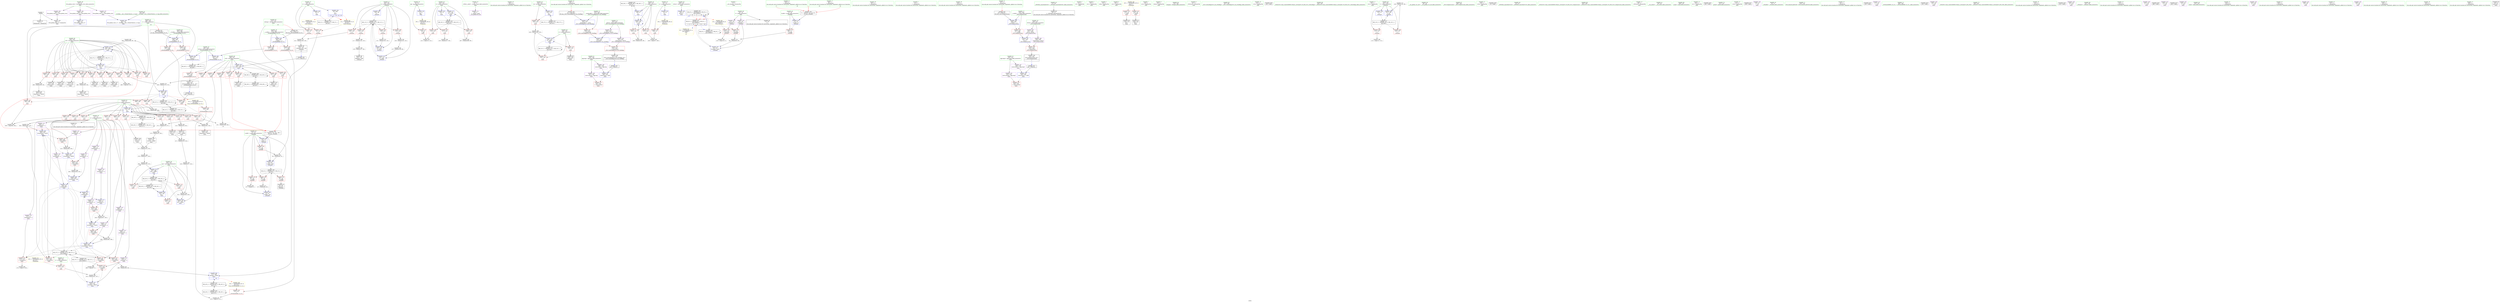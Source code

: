 digraph "SVFG" {
	label="SVFG";

	Node0x55e0f0909ad0 [shape=record,color=grey,label="{NodeID: 0\nNullPtr}"];
	Node0x55e0f0909ad0 -> Node0x55e0f0932d70[style=solid];
	Node0x55e0f0909ad0 -> Node0x55e0f093df60[style=solid];
	Node0x55e0f0944740 [shape=record,color=grey,label="{NodeID: 360\n395 = Binary(394, 98, )\n}"];
	Node0x55e0f0944740 -> Node0x55e0f093fda0[style=solid];
	Node0x55e0f093fe70 [shape=record,color=blue,label="{NodeID: 277\n152\<--407\nii\<--inc78\nmain\n}"];
	Node0x55e0f093fe70 -> Node0x55e0f095b860[style=dashed];
	Node0x55e0f0933b30 [shape=record,color=red,label="{NodeID: 194\n341\<--166\n\<--x26\nmain\n}"];
	Node0x55e0f0933b30 -> Node0x55e0f0939a80[style=solid];
	Node0x55e0f0930ba0 [shape=record,color=purple,label="{NodeID: 111\n54\<--4\n\<--_ZStL8__ioinit\n__cxx_global_var_init\n}"];
	Node0x55e0f092ec00 [shape=record,color=green,label="{NodeID: 28\n262\<--1\n\<--dummyObj\nCan only get source location for instruction, argument, global var or function.}"];
	Node0x55e0f0967d50 [shape=record,color=yellow,style=double,label="{NodeID: 471\n33V_1 = ENCHI(MR_33V_0)\npts\{161 \}\nFun[main]}"];
	Node0x55e0f0967d50 -> Node0x55e0f09389a0[style=dashed];
	Node0x55e0f0939f00 [shape=record,color=grey,label="{NodeID: 388\n245 = Binary(244, 243, )\n}"];
	Node0x55e0f0939f00 -> Node0x55e0f093ed60[style=solid];
	Node0x55e0f09351f0 [shape=record,color=red,label="{NodeID: 222\n387\<--386\n\<--arrayidx69\nmain\n}"];
	Node0x55e0f09351f0 -> Node0x55e0f093a800[style=solid];
	Node0x55e0f0936d30 [shape=record,color=purple,label="{NodeID: 139\n189\<--148\ncoerce.dive\<--agg.tmp\nmain\n}"];
	Node0x55e0f0936d30 -> Node0x55e0f093e950[style=solid];
	Node0x55e0f0931640 [shape=record,color=green,label="{NodeID: 56\n158\<--159\nx\<--x_field_insensitive\nmain\n}"];
	Node0x55e0f0931640 -> Node0x55e0f0938800[style=solid];
	Node0x55e0f0931640 -> Node0x55e0f09388d0[style=solid];
	Node0x55e0f0931640 -> Node0x55e0f093ed60[style=solid];
	Node0x55e0f095c260 [shape=record,color=black,label="{NodeID: 416\nMR_29V_2 = PHI(MR_29V_4, MR_29V_1, )\npts\{157 \}\n}"];
	Node0x55e0f095c260 -> Node0x55e0f093ec90[style=dashed];
	Node0x55e0f093e880 [shape=record,color=blue,label="{NodeID: 250\n146\<--9\nretval\<--\nmain\n}"];
	Node0x55e0f09383f0 [shape=record,color=red,label="{NodeID: 167\n217\<--152\n\<--ii\nmain\n}"];
	Node0x55e0f09383f0 -> Node0x55e0f0944ec0[style=solid];
	Node0x55e0f0932f40 [shape=record,color=black,label="{NodeID: 84\n12\<--11\n\<--a\nCan only get source location for instruction, argument, global var or function.}"];
	Node0x55e0f09225c0 [shape=record,color=green,label="{NodeID: 1\n7\<--1\n__dso_handle\<--dummyObj\nGlob }"];
	Node0x55e0f0964e60 [shape=record,color=black,label="{NodeID: 444\nMR_8V_4 = PHI(MR_8V_6, MR_8V_3, )\npts\{180000 \}\n|{|<s2>15|<s3>17|<s4>18|<s5>20}}"];
	Node0x55e0f0964e60 -> Node0x55e0f095ef60[style=dashed];
	Node0x55e0f0964e60 -> Node0x55e0f0964e60[style=dashed];
	Node0x55e0f0964e60:s2 -> Node0x55e0f0966230[style=dashed,color=red];
	Node0x55e0f0964e60:s3 -> Node0x55e0f0962b60[style=dashed,color=red];
	Node0x55e0f0964e60:s4 -> Node0x55e0f0962b60[style=dashed,color=red];
	Node0x55e0f0964e60:s5 -> Node0x55e0f0962b60[style=dashed,color=red];
	Node0x55e0f09448c0 [shape=record,color=grey,label="{NodeID: 361\n313 = Binary(312, 98, )\n}"];
	Node0x55e0f09448c0 -> Node0x55e0f0930040[style=solid];
	Node0x55e0f093ff40 [shape=record,color=blue,label="{NodeID: 278\n425\<--422\n__mask.addr\<--__mask\n_ZSt11setiosflagsSt13_Ios_Fmtflags\n}"];
	Node0x55e0f093ff40 -> Node0x55e0f09352c0[style=dashed];
	Node0x55e0f0933c00 [shape=record,color=red,label="{NodeID: 195\n347\<--166\n\<--x26\nmain\n|{<s0>18}}"];
	Node0x55e0f0933c00:s0 -> Node0x55e0f0983450[style=solid,color=red];
	Node0x55e0f0930c70 [shape=record,color=purple,label="{NodeID: 112\n250\<--11\narrayidx\<--a\nmain\n}"];
	Node0x55e0f0930c70 -> Node0x55e0f0934aa0[style=solid];
	Node0x55e0f0930c70 -> Node0x55e0f093ee30[style=solid];
	Node0x55e0f092ed00 [shape=record,color=green,label="{NodeID: 29\n267\<--1\n\<--dummyObj\nCan only get source location for instruction, argument, global var or function.}"];
	Node0x55e0f093a080 [shape=record,color=grey,label="{NodeID: 389\n117 = Binary(116, 118, )\n}"];
	Node0x55e0f093a080 -> Node0x55e0f093a200[style=solid];
	Node0x55e0f09352c0 [shape=record,color=red,label="{NodeID: 223\n429\<--425\n\<--__mask.addr\n_ZSt11setiosflagsSt13_Ios_Fmtflags\n}"];
	Node0x55e0f09352c0 -> Node0x55e0f0940010[style=solid];
	Node0x55e0f0936e00 [shape=record,color=purple,label="{NodeID: 140\n191\<--148\ncoerce.dive3\<--agg.tmp\nmain\n}"];
	Node0x55e0f0936e00 -> Node0x55e0f0934900[style=solid];
	Node0x55e0f0931710 [shape=record,color=green,label="{NodeID: 57\n160\<--161\ny\<--y_field_insensitive\nmain\n}"];
	Node0x55e0f0931710 -> Node0x55e0f09389a0[style=solid];
	Node0x55e0f095c760 [shape=record,color=black,label="{NodeID: 417\nMR_31V_2 = PHI(MR_31V_3, MR_31V_1, )\npts\{159 \}\n}"];
	Node0x55e0f095c760 -> Node0x55e0f0938800[style=dashed];
	Node0x55e0f095c760 -> Node0x55e0f093ed60[style=dashed];
	Node0x55e0f095c760 -> Node0x55e0f095c760[style=dashed];
	Node0x55e0f093e950 [shape=record,color=blue,label="{NodeID: 251\n189\<--185\ncoerce.dive\<--call2\nmain\n}"];
	Node0x55e0f093e950 -> Node0x55e0f0934900[style=dashed];
	Node0x55e0f09384c0 [shape=record,color=red,label="{NodeID: 168\n406\<--152\n\<--ii\nmain\n}"];
	Node0x55e0f09384c0 -> Node0x55e0f0944bc0[style=solid];
	Node0x55e0f0933040 [shape=record,color=black,label="{NodeID: 85\n17\<--16\n\<--t\nCan only get source location for instruction, argument, global var or function.}"];
	Node0x55e0f0918140 [shape=record,color=green,label="{NodeID: 2\n9\<--1\n\<--dummyObj\nCan only get source location for instruction, argument, global var or function.}"];
	Node0x55e0f0944a40 [shape=record,color=grey,label="{NodeID: 362\n317 = Binary(314, 316, )\n}"];
	Node0x55e0f0944a40 -> Node0x55e0f09451c0[style=solid];
	Node0x55e0f0940010 [shape=record,color=blue,label="{NodeID: 279\n428\<--429\n_M_mask\<--\n_ZSt11setiosflagsSt13_Ios_Fmtflags\n}"];
	Node0x55e0f0940010 -> Node0x55e0f0935390[style=dashed];
	Node0x55e0f0933cd0 [shape=record,color=red,label="{NodeID: 196\n349\<--166\n\<--x26\nmain\n}"];
	Node0x55e0f0933cd0 -> Node0x55e0f09454c0[style=solid];
	Node0x55e0f0930d40 [shape=record,color=purple,label="{NodeID: 113\n272\<--11\narrayidx24\<--a\nmain\n}"];
	Node0x55e0f0930d40 -> Node0x55e0f0934b70[style=solid];
	Node0x55e0f092ee00 [shape=record,color=green,label="{NodeID: 30\n319\<--1\n\<--dummyObj\nCan only get source location for instruction, argument, global var or function.}"];
	Node0x55e0f093a200 [shape=record,color=grey,label="{NodeID: 390\n119 = Binary(117, 98, )\n}"];
	Node0x55e0f093a200 -> Node0x55e0f0933310[style=solid];
	Node0x55e0f0935390 [shape=record,color=red,label="{NodeID: 224\n432\<--431\n\<--coerce.dive\n_ZSt11setiosflagsSt13_Ios_Fmtflags\n}"];
	Node0x55e0f0935390 -> Node0x55e0f0930930[style=solid];
	Node0x55e0f0936ed0 [shape=record,color=purple,label="{NodeID: 141\n200\<--150\ncoerce.dive7\<--agg.tmp5\nmain\n}"];
	Node0x55e0f0936ed0 -> Node0x55e0f093ea20[style=solid];
	Node0x55e0f09317e0 [shape=record,color=green,label="{NodeID: 58\n162\<--163\nans\<--ans_field_insensitive\nmain\n}"];
	Node0x55e0f09317e0 -> Node0x55e0f0938a70[style=solid];
	Node0x55e0f09317e0 -> Node0x55e0f0938b40[style=solid];
	Node0x55e0f09317e0 -> Node0x55e0f0938c10[style=solid];
	Node0x55e0f09317e0 -> Node0x55e0f093f0a0[style=solid];
	Node0x55e0f09317e0 -> Node0x55e0f093f720[style=solid];
	Node0x55e0f09317e0 -> Node0x55e0f093fcd0[style=solid];
	Node0x55e0f095cc60 [shape=record,color=black,label="{NodeID: 418\nMR_35V_2 = PHI(MR_35V_4, MR_35V_1, )\npts\{163 \}\n}"];
	Node0x55e0f095cc60 -> Node0x55e0f093f0a0[style=dashed];
	Node0x55e0f093ea20 [shape=record,color=blue,label="{NodeID: 252\n200\<--196\ncoerce.dive7\<--call6\nmain\n}"];
	Node0x55e0f093ea20 -> Node0x55e0f09349d0[style=dashed];
	Node0x55e0f0938590 [shape=record,color=red,label="{NodeID: 169\n243\<--154\n\<--m\nmain\n}"];
	Node0x55e0f0938590 -> Node0x55e0f0939f00[style=solid];
	Node0x55e0f0933140 [shape=record,color=black,label="{NodeID: 86\n56\<--57\n\<--_ZNSt8ios_base4InitD1Ev\nCan only get source location for instruction, argument, global var or function.}"];
	Node0x55e0f092ced0 [shape=record,color=green,label="{NodeID: 3\n21\<--1\n.str\<--dummyObj\nGlob }"];
	Node0x55e0f0944bc0 [shape=record,color=grey,label="{NodeID: 363\n407 = Binary(406, 98, )\n}"];
	Node0x55e0f0944bc0 -> Node0x55e0f093fe70[style=solid];
	Node0x55e0f09400e0 [shape=record,color=blue,label="{NodeID: 280\n438\<--435\n__n.addr\<--__n\n_ZSt12setprecisioni\n}"];
	Node0x55e0f09400e0 -> Node0x55e0f0935460[style=dashed];
	Node0x55e0f0933da0 [shape=record,color=red,label="{NodeID: 197\n294\<--168\n\<--r\nmain\n}"];
	Node0x55e0f0933da0 -> Node0x55e0f093ab00[style=solid];
	Node0x55e0f0930e10 [shape=record,color=purple,label="{NodeID: 114\n284\<--11\narrayidx29\<--a\nmain\n}"];
	Node0x55e0f0930e10 -> Node0x55e0f0934c40[style=solid];
	Node0x55e0f092ef00 [shape=record,color=green,label="{NodeID: 31\n325\<--1\n\<--dummyObj\nCan only get source location for instruction, argument, global var or function.|{<s0>17|<s1>18}}"];
	Node0x55e0f092ef00:s0 -> Node0x55e0f0983800[style=solid,color=red];
	Node0x55e0f092ef00:s1 -> Node0x55e0f0983800[style=solid,color=red];
	Node0x55e0f093a380 [shape=record,color=grey,label="{NodeID: 391\n126 = Binary(125, 118, )\n}"];
	Node0x55e0f093a380 -> Node0x55e0f093a500[style=solid];
	Node0x55e0f0935460 [shape=record,color=red,label="{NodeID: 225\n442\<--438\n\<--__n.addr\n_ZSt12setprecisioni\n}"];
	Node0x55e0f0935460 -> Node0x55e0f09401b0[style=solid];
	Node0x55e0f0936fa0 [shape=record,color=purple,label="{NodeID: 142\n202\<--150\ncoerce.dive8\<--agg.tmp5\nmain\n}"];
	Node0x55e0f0936fa0 -> Node0x55e0f09349d0[style=solid];
	Node0x55e0f09318b0 [shape=record,color=green,label="{NodeID: 59\n164\<--165\ni19\<--i19_field_insensitive\nmain\n}"];
	Node0x55e0f09318b0 -> Node0x55e0f0938ce0[style=solid];
	Node0x55e0f09318b0 -> Node0x55e0f0938db0[style=solid];
	Node0x55e0f09318b0 -> Node0x55e0f0938e80[style=solid];
	Node0x55e0f09318b0 -> Node0x55e0f0938f50[style=solid];
	Node0x55e0f09318b0 -> Node0x55e0f0939020[style=solid];
	Node0x55e0f09318b0 -> Node0x55e0f09390f0[style=solid];
	Node0x55e0f09318b0 -> Node0x55e0f09391c0[style=solid];
	Node0x55e0f09318b0 -> Node0x55e0f0939290[style=solid];
	Node0x55e0f09318b0 -> Node0x55e0f0939360[style=solid];
	Node0x55e0f09318b0 -> Node0x55e0f0939430[style=solid];
	Node0x55e0f09318b0 -> Node0x55e0f0939500[style=solid];
	Node0x55e0f09318b0 -> Node0x55e0f09395d0[style=solid];
	Node0x55e0f09318b0 -> Node0x55e0f093f170[style=solid];
	Node0x55e0f09318b0 -> Node0x55e0f093fda0[style=solid];
	Node0x55e0f095d160 [shape=record,color=black,label="{NodeID: 419\nMR_37V_2 = PHI(MR_37V_4, MR_37V_1, )\npts\{165 \}\n}"];
	Node0x55e0f095d160 -> Node0x55e0f093f170[style=dashed];
	Node0x55e0f093eaf0 [shape=record,color=blue,label="{NodeID: 253\n152\<--9\nii\<--\nmain\n}"];
	Node0x55e0f093eaf0 -> Node0x55e0f095b860[style=dashed];
	Node0x55e0f0938660 [shape=record,color=red,label="{NodeID: 170\n237\<--156\n\<--i\nmain\n}"];
	Node0x55e0f0938660 -> Node0x55e0f093b400[style=solid];
	Node0x55e0f0933240 [shape=record,color=black,label="{NodeID: 87\n91\<--90\nidxprom\<--\n_Z4taddii\n}"];
	Node0x55e0f092cf60 [shape=record,color=green,label="{NodeID: 4\n23\<--1\n.str.1\<--dummyObj\nGlob }"];
	Node0x55e0f0965f60 [shape=record,color=yellow,style=double,label="{NodeID: 447\n2V_1 = ENCHI(MR_2V_0)\npts\{20 \}\nFun[_Z4tmaxv]}"];
	Node0x55e0f0965f60 -> Node0x55e0f0937620[style=dashed];
	Node0x55e0f0944d40 [shape=record,color=grey,label="{NodeID: 364\n321 = Binary(320, 318, )\n}"];
	Node0x55e0f0944d40 -> Node0x55e0f093f720[style=solid];
	Node0x55e0f09401b0 [shape=record,color=blue,label="{NodeID: 281\n441\<--442\n_M_n\<--\n_ZSt12setprecisioni\n}"];
	Node0x55e0f09401b0 -> Node0x55e0f0935530[style=dashed];
	Node0x55e0f0933e70 [shape=record,color=red,label="{NodeID: 198\n368\<--168\n\<--r\nmain\n}"];
	Node0x55e0f0933e70 -> Node0x55e0f09469c0[style=solid];
	Node0x55e0f0930ee0 [shape=record,color=purple,label="{NodeID: 115\n300\<--11\narrayidx34\<--a\nmain\n}"];
	Node0x55e0f0930ee0 -> Node0x55e0f0934de0[style=solid];
	Node0x55e0f0930ee0 -> Node0x55e0f093f580[style=solid];
	Node0x55e0f092f000 [shape=record,color=green,label="{NodeID: 32\n4\<--6\n_ZStL8__ioinit\<--_ZStL8__ioinit_field_insensitive\nGlob }"];
	Node0x55e0f092f000 -> Node0x55e0f0930ba0[style=solid];
	Node0x55e0f093a500 [shape=record,color=grey,label="{NodeID: 392\n127 = Binary(126, 98, )\n}"];
	Node0x55e0f093a500 -> Node0x55e0f093e610[style=solid];
	Node0x55e0f0935530 [shape=record,color=red,label="{NodeID: 226\n445\<--444\n\<--coerce.dive\n_ZSt12setprecisioni\n}"];
	Node0x55e0f0935530 -> Node0x55e0f0930a00[style=solid];
	Node0x55e0f0937070 [shape=record,color=purple,label="{NodeID: 143\n428\<--423\n_M_mask\<--retval\n_ZSt11setiosflagsSt13_Ios_Fmtflags\n}"];
	Node0x55e0f0937070 -> Node0x55e0f0940010[style=solid];
	Node0x55e0f0931980 [shape=record,color=green,label="{NodeID: 60\n166\<--167\nx26\<--x26_field_insensitive\nmain\n}"];
	Node0x55e0f0931980 -> Node0x55e0f09396a0[style=solid];
	Node0x55e0f0931980 -> Node0x55e0f0939770[style=solid];
	Node0x55e0f0931980 -> Node0x55e0f0933990[style=solid];
	Node0x55e0f0931980 -> Node0x55e0f0933a60[style=solid];
	Node0x55e0f0931980 -> Node0x55e0f0933b30[style=solid];
	Node0x55e0f0931980 -> Node0x55e0f0933c00[style=solid];
	Node0x55e0f0931980 -> Node0x55e0f0933cd0[style=solid];
	Node0x55e0f0931980 -> Node0x55e0f093f240[style=solid];
	Node0x55e0f095d660 [shape=record,color=black,label="{NodeID: 420\nMR_39V_2 = PHI(MR_39V_3, MR_39V_1, )\npts\{167 \}\n}"];
	Node0x55e0f095d660 -> Node0x55e0f095d660[style=dashed];
	Node0x55e0f095d660 -> Node0x55e0f0963560[style=dashed];
	Node0x55e0f093ebc0 [shape=record,color=blue,label="{NodeID: 254\n154\<--224\nm\<--\nmain\n}"];
	Node0x55e0f093ebc0 -> Node0x55e0f0938590[style=dashed];
	Node0x55e0f093ebc0 -> Node0x55e0f095bd60[style=dashed];
	Node0x55e0f0938730 [shape=record,color=red,label="{NodeID: 171\n255\<--156\n\<--i\nmain\n}"];
	Node0x55e0f0938730 -> Node0x55e0f0945040[style=solid];
	Node0x55e0f0933310 [shape=record,color=black,label="{NodeID: 88\n120\<--119\nidxprom\<--add\n_Z4tmaxv\n}"];
	Node0x55e0f092cff0 [shape=record,color=green,label="{NodeID: 5\n25\<--1\nstdin\<--dummyObj\nGlob }"];
	Node0x55e0f096c030 [shape=record,color=yellow,style=double,label="{NodeID: 531\n8V_7 = CSCHI(MR_8V_4)\npts\{180000 \}\nCS[]|{<s0>19}}"];
	Node0x55e0f096c030:s0 -> Node0x55e0f0962b60[style=dashed,color=red];
	Node0x55e0f0944ec0 [shape=record,color=grey,label="{NodeID: 365\n218 = Binary(217, 98, )\n}"];
	Node0x55e0f0940280 [shape=record,color=blue,label="{NodeID: 282\n463\<--459\n__a.addr\<--__a\n_ZSt3minIiERKT_S2_S2_\n}"];
	Node0x55e0f0940280 -> Node0x55e0f09356d0[style=dashed];
	Node0x55e0f0940280 -> Node0x55e0f09357a0[style=dashed];
	Node0x55e0f0933f40 [shape=record,color=red,label="{NodeID: 199\n369\<--168\n\<--r\nmain\n}"];
	Node0x55e0f0933f40 -> Node0x55e0f09469c0[style=solid];
	Node0x55e0f09359f0 [shape=record,color=purple,label="{NodeID: 116\n308\<--11\narrayidx38\<--a\nmain\n}"];
	Node0x55e0f09359f0 -> Node0x55e0f0934eb0[style=solid];
	Node0x55e0f09359f0 -> Node0x55e0f093f650[style=solid];
	Node0x55e0f092f100 [shape=record,color=green,label="{NodeID: 33\n8\<--10\nqq\<--qq_field_insensitive\nGlob }"];
	Node0x55e0f092f100 -> Node0x55e0f09373b0[style=solid];
	Node0x55e0f092f100 -> Node0x55e0f093da90[style=solid];
	Node0x55e0f093a680 [shape=record,color=grey,label="{NodeID: 393\n252 = Binary(251, 247, )\n}"];
	Node0x55e0f093a680 -> Node0x55e0f093ee30[style=solid];
	Node0x55e0f0935600 [shape=record,color=red,label="{NodeID: 227\n481\<--461\n\<--retval\n_ZSt3minIiERKT_S2_S2_\n}"];
	Node0x55e0f0935600 -> Node0x55e0f0930ad0[style=solid];
	Node0x55e0f0937140 [shape=record,color=purple,label="{NodeID: 144\n431\<--423\ncoerce.dive\<--retval\n_ZSt11setiosflagsSt13_Ios_Fmtflags\n}"];
	Node0x55e0f0937140 -> Node0x55e0f0935390[style=solid];
	Node0x55e0f0931a50 [shape=record,color=green,label="{NodeID: 61\n168\<--169\nr\<--r_field_insensitive\nmain\n|{|<s4>16}}"];
	Node0x55e0f0931a50 -> Node0x55e0f0933da0[style=solid];
	Node0x55e0f0931a50 -> Node0x55e0f0933e70[style=solid];
	Node0x55e0f0931a50 -> Node0x55e0f0933f40[style=solid];
	Node0x55e0f0931a50 -> Node0x55e0f093f310[style=solid];
	Node0x55e0f0931a50:s4 -> Node0x55e0f0983b10[style=solid,color=red];
	Node0x55e0f095db60 [shape=record,color=black,label="{NodeID: 421\nMR_41V_2 = PHI(MR_41V_3, MR_41V_1, )\npts\{169 \}\n}"];
	Node0x55e0f095db60 -> Node0x55e0f095db60[style=dashed];
	Node0x55e0f095db60 -> Node0x55e0f0963a60[style=dashed];
	Node0x55e0f093ec90 [shape=record,color=blue,label="{NodeID: 255\n156\<--9\ni\<--\nmain\n}"];
	Node0x55e0f093ec90 -> Node0x55e0f0938660[style=dashed];
	Node0x55e0f093ec90 -> Node0x55e0f0938730[style=dashed];
	Node0x55e0f093ec90 -> Node0x55e0f093ef00[style=dashed];
	Node0x55e0f093ec90 -> Node0x55e0f095c260[style=dashed];
	Node0x55e0f0938800 [shape=record,color=red,label="{NodeID: 172\n244\<--158\n\<--x\nmain\n}"];
	Node0x55e0f0938800 -> Node0x55e0f0939f00[style=solid];
	Node0x55e0f09333e0 [shape=record,color=black,label="{NodeID: 89\n104\<--141\n_Z4tmaxv_ret\<--sub\n_Z4tmaxv\n|{<s0>15}}"];
	Node0x55e0f09333e0:s0 -> Node0x55e0f0982960[style=solid,color=blue];
	Node0x55e0f092d080 [shape=record,color=green,label="{NodeID: 6\n26\<--1\n.str.2\<--dummyObj\nGlob }"];
	Node0x55e0f0945040 [shape=record,color=grey,label="{NodeID: 366\n256 = Binary(255, 98, )\n}"];
	Node0x55e0f0945040 -> Node0x55e0f093ef00[style=solid];
	Node0x55e0f0940350 [shape=record,color=blue,label="{NodeID: 283\n465\<--460\n__b.addr\<--__b\n_ZSt3minIiERKT_S2_S2_\n}"];
	Node0x55e0f0940350 -> Node0x55e0f0935870[style=dashed];
	Node0x55e0f0940350 -> Node0x55e0f093d860[style=dashed];
	Node0x55e0f0934010 [shape=record,color=red,label="{NodeID: 200\n293\<--170\n\<--k\nmain\n}"];
	Node0x55e0f0934010 -> Node0x55e0f093ab00[style=solid];
	Node0x55e0f0935ac0 [shape=record,color=purple,label="{NodeID: 117\n328\<--11\narrayidx44\<--a\nmain\n}"];
	Node0x55e0f0935ac0 -> Node0x55e0f0934f80[style=solid];
	Node0x55e0f0935ac0 -> Node0x55e0f093f7f0[style=solid];
	Node0x55e0f092f200 [shape=record,color=green,label="{NodeID: 34\n11\<--13\na\<--a_field_insensitive\nGlob }"];
	Node0x55e0f092f200 -> Node0x55e0f0932f40[style=solid];
	Node0x55e0f092f200 -> Node0x55e0f0930c70[style=solid];
	Node0x55e0f092f200 -> Node0x55e0f0930d40[style=solid];
	Node0x55e0f092f200 -> Node0x55e0f0930e10[style=solid];
	Node0x55e0f092f200 -> Node0x55e0f0930ee0[style=solid];
	Node0x55e0f092f200 -> Node0x55e0f09359f0[style=solid];
	Node0x55e0f092f200 -> Node0x55e0f0935ac0[style=solid];
	Node0x55e0f092f200 -> Node0x55e0f0935b90[style=solid];
	Node0x55e0f092f200 -> Node0x55e0f0935c60[style=solid];
	Node0x55e0f092f200 -> Node0x55e0f0935d30[style=solid];
	Node0x55e0f092f200 -> Node0x55e0f0935e00[style=solid];
	Node0x55e0f092f200 -> Node0x55e0f0935ed0[style=solid];
	Node0x55e0f092f200 -> Node0x55e0f0935fa0[style=solid];
	Node0x55e0f093a800 [shape=record,color=grey,label="{NodeID: 394\n388 = cmp(387, 9, )\n}"];
	Node0x55e0f09356d0 [shape=record,color=red,label="{NodeID: 228\n471\<--463\n\<--__a.addr\n_ZSt3minIiERKT_S2_S2_\n}"];
	Node0x55e0f09356d0 -> Node0x55e0f093d9c0[style=solid];
	Node0x55e0f0937210 [shape=record,color=purple,label="{NodeID: 145\n441\<--436\n_M_n\<--retval\n_ZSt12setprecisioni\n}"];
	Node0x55e0f0937210 -> Node0x55e0f09401b0[style=solid];
	Node0x55e0f0931b20 [shape=record,color=green,label="{NodeID: 62\n170\<--171\nk\<--k_field_insensitive\nmain\n}"];
	Node0x55e0f0931b20 -> Node0x55e0f0934010[style=solid];
	Node0x55e0f0931b20 -> Node0x55e0f09340e0[style=solid];
	Node0x55e0f0931b20 -> Node0x55e0f09341b0[style=solid];
	Node0x55e0f0931b20 -> Node0x55e0f0934280[style=solid];
	Node0x55e0f0931b20 -> Node0x55e0f0934350[style=solid];
	Node0x55e0f0931b20 -> Node0x55e0f0934420[style=solid];
	Node0x55e0f0931b20 -> Node0x55e0f09344f0[style=solid];
	Node0x55e0f0931b20 -> Node0x55e0f09345c0[style=solid];
	Node0x55e0f0931b20 -> Node0x55e0f0934690[style=solid];
	Node0x55e0f0931b20 -> Node0x55e0f0934760[style=solid];
	Node0x55e0f0931b20 -> Node0x55e0f0934830[style=solid];
	Node0x55e0f0931b20 -> Node0x55e0f093f4b0[style=solid];
	Node0x55e0f095e060 [shape=record,color=black,label="{NodeID: 422\nMR_43V_2 = PHI(MR_43V_3, MR_43V_1, )\npts\{171 \}\n}"];
	Node0x55e0f095e060 -> Node0x55e0f095e060[style=dashed];
	Node0x55e0f095e060 -> Node0x55e0f0963f60[style=dashed];
	Node0x55e0f093ed60 [shape=record,color=blue,label="{NodeID: 256\n158\<--245\nx\<--add17\nmain\n}"];
	Node0x55e0f093ed60 -> Node0x55e0f0938800[style=dashed];
	Node0x55e0f093ed60 -> Node0x55e0f09388d0[style=dashed];
	Node0x55e0f093ed60 -> Node0x55e0f093ed60[style=dashed];
	Node0x55e0f093ed60 -> Node0x55e0f095c760[style=dashed];
	Node0x55e0f09388d0 [shape=record,color=red,label="{NodeID: 173\n248\<--158\n\<--x\nmain\n}"];
	Node0x55e0f09388d0 -> Node0x55e0f0933650[style=solid];
	Node0x55e0f09334b0 [shape=record,color=black,label="{NodeID: 90\n178\<--175\ncall\<--\nmain\n}"];
	Node0x55e0f092d8c0 [shape=record,color=green,label="{NodeID: 7\n28\<--1\n.str.3\<--dummyObj\nGlob }"];
	Node0x55e0f0966230 [shape=record,color=yellow,style=double,label="{NodeID: 450\n8V_1 = ENCHI(MR_8V_0)\npts\{180000 \}\nFun[_Z4tmaxv]}"];
	Node0x55e0f0966230 -> Node0x55e0f0938250[style=dashed];
	Node0x55e0f09451c0 [shape=record,color=grey,label="{NodeID: 367\n318 = Binary(317, 319, )\n}"];
	Node0x55e0f09451c0 -> Node0x55e0f0944d40[style=solid];
	Node0x55e0f0940420 [shape=record,color=blue,label="{NodeID: 284\n461\<--475\nretval\<--\n_ZSt3minIiERKT_S2_S2_\n}"];
	Node0x55e0f0940420 -> Node0x55e0f0959560[style=dashed];
	Node0x55e0f09340e0 [shape=record,color=red,label="{NodeID: 201\n297\<--170\n\<--k\nmain\n}"];
	Node0x55e0f09340e0 -> Node0x55e0f0944440[style=solid];
	Node0x55e0f0935b90 [shape=record,color=purple,label="{NodeID: 118\n334\<--11\narrayidx46\<--a\nmain\n}"];
	Node0x55e0f0935b90 -> Node0x55e0f093f8c0[style=solid];
	Node0x55e0f092f300 [shape=record,color=green,label="{NodeID: 35\n14\<--15\nn\<--n_field_insensitive\nGlob }"];
	Node0x55e0f092f300 -> Node0x55e0f0937480[style=solid];
	Node0x55e0f092f300 -> Node0x55e0f093db60[style=solid];
	Node0x55e0f093a980 [shape=record,color=grey,label="{NodeID: 395\n274 = cmp(273, 98, )\n}"];
	Node0x55e0f09357a0 [shape=record,color=red,label="{NodeID: 229\n478\<--463\n\<--__a.addr\n_ZSt3minIiERKT_S2_S2_\n}"];
	Node0x55e0f09357a0 -> Node0x55e0f09404f0[style=solid];
	Node0x55e0f09372e0 [shape=record,color=purple,label="{NodeID: 146\n444\<--436\ncoerce.dive\<--retval\n_ZSt12setprecisioni\n}"];
	Node0x55e0f09372e0 -> Node0x55e0f0935530[style=solid];
	Node0x55e0f0931bf0 [shape=record,color=green,label="{NodeID: 63\n172\<--173\nref.tmp\<--ref.tmp_field_insensitive\nmain\n|{|<s1>16}}"];
	Node0x55e0f0931bf0 -> Node0x55e0f093f3e0[style=solid];
	Node0x55e0f0931bf0:s1 -> Node0x55e0f0983a00[style=solid,color=red];
	Node0x55e0f095e560 [shape=record,color=black,label="{NodeID: 423\nMR_45V_2 = PHI(MR_45V_3, MR_45V_1, )\npts\{173 \}\n}"];
	Node0x55e0f095e560 -> Node0x55e0f095e560[style=dashed];
	Node0x55e0f095e560 -> Node0x55e0f0964460[style=dashed];
	Node0x55e0f093ee30 [shape=record,color=blue,label="{NodeID: 257\n250\<--252\narrayidx\<--add18\nmain\n}"];
	Node0x55e0f093ee30 -> Node0x55e0f0934aa0[style=dashed];
	Node0x55e0f093ee30 -> Node0x55e0f093ee30[style=dashed];
	Node0x55e0f093ee30 -> Node0x55e0f0961c60[style=dashed];
	Node0x55e0f09389a0 [shape=record,color=red,label="{NodeID: 174\n247\<--160\n\<--y\nmain\n}"];
	Node0x55e0f09389a0 -> Node0x55e0f093a680[style=solid];
	Node0x55e0f0933580 [shape=record,color=black,label="{NodeID: 91\n184\<--181\ncall1\<--\nmain\n}"];
	Node0x55e0f092d950 [shape=record,color=green,label="{NodeID: 8\n30\<--1\nstdout\<--dummyObj\nGlob }"];
	Node0x55e0f0966310 [shape=record,color=yellow,style=double,label="{NodeID: 451\n2V_1 = ENCHI(MR_2V_0)\npts\{20 \}\nFun[_Z4taddii]}"];
	Node0x55e0f0966310 -> Node0x55e0f0937550[style=dashed];
	Node0x55e0f0945340 [shape=record,color=grey,label="{NodeID: 368\n310 = Binary(309, 304, )\n}"];
	Node0x55e0f0945340 -> Node0x55e0f093f650[style=solid];
	Node0x55e0f09404f0 [shape=record,color=blue,label="{NodeID: 285\n461\<--478\nretval\<--\n_ZSt3minIiERKT_S2_S2_\n}"];
	Node0x55e0f09404f0 -> Node0x55e0f0959560[style=dashed];
	Node0x55e0f09341b0 [shape=record,color=red,label="{NodeID: 202\n304\<--170\n\<--k\nmain\n}"];
	Node0x55e0f09341b0 -> Node0x55e0f0945340[style=solid];
	Node0x55e0f0935c60 [shape=record,color=purple,label="{NodeID: 119\n339\<--11\narrayidx48\<--a\nmain\n}"];
	Node0x55e0f0935c60 -> Node0x55e0f093f990[style=solid];
	Node0x55e0f092f400 [shape=record,color=green,label="{NodeID: 36\n16\<--18\nt\<--t_field_insensitive\nGlob }"];
	Node0x55e0f092f400 -> Node0x55e0f0933040[style=solid];
	Node0x55e0f092f400 -> Node0x55e0f0936070[style=solid];
	Node0x55e0f092f400 -> Node0x55e0f0936140[style=solid];
	Node0x55e0f093ab00 [shape=record,color=grey,label="{NodeID: 396\n295 = cmp(293, 294, )\n}"];
	Node0x55e0f0935870 [shape=record,color=red,label="{NodeID: 230\n469\<--465\n\<--__b.addr\n_ZSt3minIiERKT_S2_S2_\n}"];
	Node0x55e0f0935870 -> Node0x55e0f093d8f0[style=solid];
	Node0x55e0f09373b0 [shape=record,color=red,label="{NodeID: 147\n214\<--8\n\<--qq\nmain\n}"];
	Node0x55e0f09373b0 -> Node0x55e0f093ac80[style=solid];
	Node0x55e0f0931cc0 [shape=record,color=green,label="{NodeID: 64\n179\<--180\nfreopen\<--freopen_field_insensitive\n}"];
	Node0x55e0f095ea60 [shape=record,color=black,label="{NodeID: 424\nMR_47V_2 = PHI(MR_47V_5, MR_47V_1, )\npts\{130000 \}\n}"];
	Node0x55e0f095ea60 -> Node0x55e0f0934aa0[style=dashed];
	Node0x55e0f095ea60 -> Node0x55e0f093ee30[style=dashed];
	Node0x55e0f095ea60 -> Node0x55e0f0961c60[style=dashed];
	Node0x55e0f093ef00 [shape=record,color=blue,label="{NodeID: 258\n156\<--256\ni\<--inc\nmain\n}"];
	Node0x55e0f093ef00 -> Node0x55e0f0938660[style=dashed];
	Node0x55e0f093ef00 -> Node0x55e0f0938730[style=dashed];
	Node0x55e0f093ef00 -> Node0x55e0f093ef00[style=dashed];
	Node0x55e0f093ef00 -> Node0x55e0f095c260[style=dashed];
	Node0x55e0f0938a70 [shape=record,color=red,label="{NodeID: 175\n320\<--162\n\<--ans\nmain\n}"];
	Node0x55e0f0938a70 -> Node0x55e0f0944d40[style=solid];
	Node0x55e0f0933650 [shape=record,color=black,label="{NodeID: 92\n249\<--248\nidxprom\<--\nmain\n}"];
	Node0x55e0f092d9e0 [shape=record,color=green,label="{NodeID: 9\n31\<--1\n_ZSt4cout\<--dummyObj\nGlob }"];
	Node0x55e0f0980990 [shape=record,color=black,label="{NodeID: 535\n185 = PHI(421, )\n}"];
	Node0x55e0f0980990 -> Node0x55e0f093e950[style=solid];
	Node0x55e0f09454c0 [shape=record,color=grey,label="{NodeID: 369\n351 = Binary(349, 350, )\n|{<s0>19}}"];
	Node0x55e0f09454c0:s0 -> Node0x55e0f0983450[style=solid,color=red];
	Node0x55e0f0934280 [shape=record,color=red,label="{NodeID: 203\n312\<--170\n\<--k\nmain\n}"];
	Node0x55e0f0934280 -> Node0x55e0f09448c0[style=solid];
	Node0x55e0f0935d30 [shape=record,color=purple,label="{NodeID: 120\n345\<--11\narrayidx51\<--a\nmain\n}"];
	Node0x55e0f0935d30 -> Node0x55e0f093fa60[style=solid];
	Node0x55e0f092f500 [shape=record,color=green,label="{NodeID: 37\n19\<--20\nz\<--z_field_insensitive\nGlob }"];
	Node0x55e0f092f500 -> Node0x55e0f0937550[style=solid];
	Node0x55e0f092f500 -> Node0x55e0f0937620[style=solid];
	Node0x55e0f092f500 -> Node0x55e0f093dc60[style=solid];
	Node0x55e0f092f500 -> Node0x55e0f093efd0[style=solid];
	Node0x55e0f093ac80 [shape=record,color=grey,label="{NodeID: 397\n215 = cmp(213, 214, )\n}"];
	Node0x55e0f093d860 [shape=record,color=red,label="{NodeID: 231\n475\<--465\n\<--__b.addr\n_ZSt3minIiERKT_S2_S2_\n}"];
	Node0x55e0f093d860 -> Node0x55e0f0940420[style=solid];
	Node0x55e0f0937480 [shape=record,color=red,label="{NodeID: 148\n238\<--14\n\<--n\nmain\n}"];
	Node0x55e0f0937480 -> Node0x55e0f093b400[style=solid];
	Node0x55e0f0931dc0 [shape=record,color=green,label="{NodeID: 65\n187\<--188\n_ZSt11setiosflagsSt13_Ios_Fmtflags\<--_ZSt11setiosflagsSt13_Ios_Fmtflags_field_insensitive\n}"];
	Node0x55e0f095ef60 [shape=record,color=black,label="{NodeID: 425\nMR_8V_2 = PHI(MR_8V_3, MR_8V_1, )\npts\{180000 \}\n}"];
	Node0x55e0f095ef60 -> Node0x55e0f095ef60[style=dashed];
	Node0x55e0f095ef60 -> Node0x55e0f0964e60[style=dashed];
	Node0x55e0f093efd0 [shape=record,color=blue,label="{NodeID: 259\n19\<--260\nz\<--\nmain\n|{|<s1>15|<s2>17|<s3>18|<s4>19|<s5>20}}"];
	Node0x55e0f093efd0 -> Node0x55e0f095b360[style=dashed];
	Node0x55e0f093efd0:s1 -> Node0x55e0f0965f60[style=dashed,color=red];
	Node0x55e0f093efd0:s2 -> Node0x55e0f0966310[style=dashed,color=red];
	Node0x55e0f093efd0:s3 -> Node0x55e0f0966310[style=dashed,color=red];
	Node0x55e0f093efd0:s4 -> Node0x55e0f0966310[style=dashed,color=red];
	Node0x55e0f093efd0:s5 -> Node0x55e0f0966310[style=dashed,color=red];
	Node0x55e0f0938b40 [shape=record,color=red,label="{NodeID: 176\n379\<--162\n\<--ans\nmain\n}"];
	Node0x55e0f0938b40 -> Node0x55e0f0939d80[style=solid];
	Node0x55e0f0933720 [shape=record,color=black,label="{NodeID: 93\n271\<--270\nidxprom23\<--\nmain\n}"];
	Node0x55e0f092da70 [shape=record,color=green,label="{NodeID: 10\n32\<--1\n.str.4\<--dummyObj\nGlob }"];
	Node0x55e0f0980a60 [shape=record,color=black,label="{NodeID: 536\n193 = PHI()\n}"];
	Node0x55e0f0945640 [shape=record,color=grey,label="{NodeID: 370\n131 = Binary(130, 118, )\n}"];
	Node0x55e0f0945640 -> Node0x55e0f093e6e0[style=solid];
	Node0x55e0f0934350 [shape=record,color=red,label="{NodeID: 204\n315\<--170\n\<--k\nmain\n}"];
	Node0x55e0f0934350 -> Node0x55e0f0930110[style=solid];
	Node0x55e0f0935e00 [shape=record,color=purple,label="{NodeID: 121\n356\<--11\narrayidx54\<--a\nmain\n}"];
	Node0x55e0f0935e00 -> Node0x55e0f0935050[style=solid];
	Node0x55e0f0935e00 -> Node0x55e0f093fb30[style=solid];
	Node0x55e0f092f600 [shape=record,color=green,label="{NodeID: 38\n43\<--47\nllvm.global_ctors\<--llvm.global_ctors_field_insensitive\nGlob }"];
	Node0x55e0f092f600 -> Node0x55e0f0936a30[style=solid];
	Node0x55e0f092f600 -> Node0x55e0f0936b30[style=solid];
	Node0x55e0f092f600 -> Node0x55e0f0936c30[style=solid];
	Node0x55e0f093ae00 [shape=record,color=grey,label="{NodeID: 398\n266 = cmp(265, 267, )\n}"];
	Node0x55e0f093d8f0 [shape=record,color=red,label="{NodeID: 232\n470\<--469\n\<--\n_ZSt3minIiERKT_S2_S2_\n}"];
	Node0x55e0f093d8f0 -> Node0x55e0f093b280[style=solid];
	Node0x55e0f0937550 [shape=record,color=red,label="{NodeID: 149\n81\<--19\n\<--z\n_Z4taddii\n}"];
	Node0x55e0f0937550 -> Node0x55e0f09463c0[style=solid];
	Node0x55e0f0931ec0 [shape=record,color=green,label="{NodeID: 66\n194\<--195\n_ZStlsIcSt11char_traitsIcEERSt13basic_ostreamIT_T0_ES6_St12_Setiosflags\<--_ZStlsIcSt11char_traitsIcEERSt13basic_ostreamIT_T0_ES6_St12_Setiosflags_field_insensitive\n}"];
	Node0x55e0f095f460 [shape=record,color=black,label="{NodeID: 426\nMR_11V_3 = PHI(MR_11V_5, MR_11V_2, )\npts\{106 \}\n}"];
	Node0x55e0f095f460 -> Node0x55e0f0937d70[style=dashed];
	Node0x55e0f095f460 -> Node0x55e0f0937e40[style=dashed];
	Node0x55e0f095f460 -> Node0x55e0f0937f10[style=dashed];
	Node0x55e0f095f460 -> Node0x55e0f0937fe0[style=dashed];
	Node0x55e0f095f460 -> Node0x55e0f093e610[style=dashed];
	Node0x55e0f095f460 -> Node0x55e0f093e6e0[style=dashed];
	Node0x55e0f093f0a0 [shape=record,color=blue,label="{NodeID: 260\n162\<--262\nans\<--\nmain\n}"];
	Node0x55e0f093f0a0 -> Node0x55e0f0938c10[style=dashed];
	Node0x55e0f093f0a0 -> Node0x55e0f095cc60[style=dashed];
	Node0x55e0f093f0a0 -> Node0x55e0f0963060[style=dashed];
	Node0x55e0f0938c10 [shape=record,color=red,label="{NodeID: 177\n402\<--162\n\<--ans\nmain\n}"];
	Node0x55e0f09337f0 [shape=record,color=black,label="{NodeID: 94\n283\<--282\nidxprom28\<--\nmain\n}"];
	Node0x55e0f092db00 [shape=record,color=green,label="{NodeID: 11\n34\<--1\n.str.5\<--dummyObj\nGlob }"];
	Node0x55e0f0982760 [shape=record,color=black,label="{NodeID: 537\n196 = PHI(434, )\n}"];
	Node0x55e0f0982760 -> Node0x55e0f093ea20[style=solid];
	Node0x55e0f09457c0 [shape=record,color=grey,label="{NodeID: 371\n136 = Binary(135, 98, )\n}"];
	Node0x55e0f09457c0 -> Node0x55e0f093e7b0[style=solid];
	Node0x55e0f0934420 [shape=record,color=red,label="{NodeID: 205\n342\<--170\n\<--k\nmain\n}"];
	Node0x55e0f0934420 -> Node0x55e0f0939a80[style=solid];
	Node0x55e0f0935ed0 [shape=record,color=purple,label="{NodeID: 122\n364\<--11\narrayidx58\<--a\nmain\n}"];
	Node0x55e0f0935ed0 -> Node0x55e0f0935120[style=solid];
	Node0x55e0f0935ed0 -> Node0x55e0f093fc00[style=solid];
	Node0x55e0f092f700 [shape=record,color=green,label="{NodeID: 39\n48\<--49\n__cxx_global_var_init\<--__cxx_global_var_init_field_insensitive\n}"];
	Node0x55e0f093af80 [shape=record,color=grey,label="{NodeID: 399\n113 = cmp(112, 114, )\n}"];
	Node0x55e0f093d9c0 [shape=record,color=red,label="{NodeID: 233\n472\<--471\n\<--\n_ZSt3minIiERKT_S2_S2_\n}"];
	Node0x55e0f093d9c0 -> Node0x55e0f093b280[style=solid];
	Node0x55e0f0937620 [shape=record,color=red,label="{NodeID: 150\n140\<--19\n\<--z\n_Z4tmaxv\n}"];
	Node0x55e0f0937620 -> Node0x55e0f0945940[style=solid];
	Node0x55e0f0931fc0 [shape=record,color=green,label="{NodeID: 67\n198\<--199\n_ZSt12setprecisioni\<--_ZSt12setprecisioni_field_insensitive\n}"];
	Node0x55e0f095f960 [shape=record,color=black,label="{NodeID: 427\nMR_13V_3 = PHI(MR_13V_4, MR_13V_2, )\npts\{108 \}\n}"];
	Node0x55e0f095f960 -> Node0x55e0f09380b0[style=dashed];
	Node0x55e0f095f960 -> Node0x55e0f0938180[style=dashed];
	Node0x55e0f095f960 -> Node0x55e0f093e7b0[style=dashed];
	Node0x55e0f093f170 [shape=record,color=blue,label="{NodeID: 261\n164\<--98\ni19\<--\nmain\n}"];
	Node0x55e0f093f170 -> Node0x55e0f0938ce0[style=dashed];
	Node0x55e0f093f170 -> Node0x55e0f0938db0[style=dashed];
	Node0x55e0f093f170 -> Node0x55e0f0938e80[style=dashed];
	Node0x55e0f093f170 -> Node0x55e0f0938f50[style=dashed];
	Node0x55e0f093f170 -> Node0x55e0f0939020[style=dashed];
	Node0x55e0f093f170 -> Node0x55e0f09390f0[style=dashed];
	Node0x55e0f093f170 -> Node0x55e0f09391c0[style=dashed];
	Node0x55e0f093f170 -> Node0x55e0f0939290[style=dashed];
	Node0x55e0f093f170 -> Node0x55e0f0939360[style=dashed];
	Node0x55e0f093f170 -> Node0x55e0f0939430[style=dashed];
	Node0x55e0f093f170 -> Node0x55e0f0939500[style=dashed];
	Node0x55e0f093f170 -> Node0x55e0f09395d0[style=dashed];
	Node0x55e0f093f170 -> Node0x55e0f093fda0[style=dashed];
	Node0x55e0f093f170 -> Node0x55e0f095d160[style=dashed];
	Node0x55e0f0938ce0 [shape=record,color=red,label="{NodeID: 178\n265\<--164\n\<--i19\nmain\n}"];
	Node0x55e0f0938ce0 -> Node0x55e0f093ae00[style=solid];
	Node0x55e0f09338c0 [shape=record,color=black,label="{NodeID: 95\n299\<--298\nidxprom33\<--\nmain\n}"];
	Node0x55e0f092dc00 [shape=record,color=green,label="{NodeID: 12\n36\<--1\n.str.6\<--dummyObj\nGlob }"];
	Node0x55e0f0982890 [shape=record,color=black,label="{NodeID: 538\n55 = PHI()\n}"];
	Node0x55e0f0958d40 [shape=record,color=yellow,style=double,label="{NodeID: 455\n41V_1 = ENCHI(MR_41V_0)\npts\{169 \}\nFun[_ZSt3minIiERKT_S2_S2_]}"];
	Node0x55e0f0958d40 -> Node0x55e0f093d8f0[style=dashed];
	Node0x55e0f0945940 [shape=record,color=grey,label="{NodeID: 372\n141 = Binary(139, 140, )\n}"];
	Node0x55e0f0945940 -> Node0x55e0f09333e0[style=solid];
	Node0x55e0f09344f0 [shape=record,color=red,label="{NodeID: 206\n350\<--170\n\<--k\nmain\n}"];
	Node0x55e0f09344f0 -> Node0x55e0f09454c0[style=solid];
	Node0x55e0f0935fa0 [shape=record,color=purple,label="{NodeID: 123\n386\<--11\narrayidx69\<--a\nmain\n}"];
	Node0x55e0f0935fa0 -> Node0x55e0f09351f0[style=solid];
	Node0x55e0f092f800 [shape=record,color=green,label="{NodeID: 40\n52\<--53\n_ZNSt8ios_base4InitC1Ev\<--_ZNSt8ios_base4InitC1Ev_field_insensitive\n}"];
	Node0x55e0f093b100 [shape=record,color=grey,label="{NodeID: 400\n87 = cmp(86, 9, )\n}"];
	Node0x55e0f093da90 [shape=record,color=blue,label="{NodeID: 234\n8\<--9\nqq\<--\nGlob }"];
	Node0x55e0f093da90 -> Node0x55e0f0967650[style=dashed];
	Node0x55e0f09376f0 [shape=record,color=red,label="{NodeID: 151\n175\<--25\n\<--stdin\nmain\n}"];
	Node0x55e0f09376f0 -> Node0x55e0f09334b0[style=solid];
	Node0x55e0f09320c0 [shape=record,color=green,label="{NodeID: 68\n205\<--206\n_ZStlsIcSt11char_traitsIcEERSt13basic_ostreamIT_T0_ES6_St13_Setprecision\<--_ZStlsIcSt11char_traitsIcEERSt13basic_ostreamIT_T0_ES6_St13_Setprecision_field_insensitive\n}"];
	Node0x55e0f093f240 [shape=record,color=blue,label="{NodeID: 262\n166\<--276\nx26\<--call27\nmain\n}"];
	Node0x55e0f093f240 -> Node0x55e0f09396a0[style=dashed];
	Node0x55e0f093f240 -> Node0x55e0f0939770[style=dashed];
	Node0x55e0f093f240 -> Node0x55e0f0933990[style=dashed];
	Node0x55e0f093f240 -> Node0x55e0f0933a60[style=dashed];
	Node0x55e0f093f240 -> Node0x55e0f0933b30[style=dashed];
	Node0x55e0f093f240 -> Node0x55e0f0933c00[style=dashed];
	Node0x55e0f093f240 -> Node0x55e0f0933cd0[style=dashed];
	Node0x55e0f093f240 -> Node0x55e0f0963560[style=dashed];
	Node0x55e0f0938db0 [shape=record,color=red,label="{NodeID: 179\n270\<--164\n\<--i19\nmain\n}"];
	Node0x55e0f0938db0 -> Node0x55e0f0933720[style=solid];
	Node0x55e0f092ff70 [shape=record,color=black,label="{NodeID: 96\n307\<--306\nidxprom37\<--add36\nmain\n}"];
	Node0x55e0f092dd00 [shape=record,color=green,label="{NodeID: 13\n38\<--1\n_ZSt4cerr\<--dummyObj\nGlob }"];
	Node0x55e0f0982960 [shape=record,color=black,label="{NodeID: 539\n276 = PHI(104, )\n}"];
	Node0x55e0f0982960 -> Node0x55e0f093f240[style=solid];
	Node0x55e0f0958e50 [shape=record,color=yellow,style=double,label="{NodeID: 456\n45V_1 = ENCHI(MR_45V_0)\npts\{173 \}\nFun[_ZSt3minIiERKT_S2_S2_]}"];
	Node0x55e0f0958e50 -> Node0x55e0f093d9c0[style=dashed];
	Node0x55e0f0945ac0 [shape=record,color=grey,label="{NodeID: 373\n280 = Binary(278, 279, )\n}"];
	Node0x55e0f0945ac0 -> Node0x55e0f093f310[style=solid];
	Node0x55e0f09345c0 [shape=record,color=red,label="{NodeID: 207\n353\<--170\n\<--k\nmain\n}"];
	Node0x55e0f09345c0 -> Node0x55e0f0945c40[style=solid];
	Node0x55e0f0936070 [shape=record,color=purple,label="{NodeID: 124\n92\<--16\narrayidx\<--t\n_Z4taddii\n}"];
	Node0x55e0f0936070 -> Node0x55e0f0937ca0[style=solid];
	Node0x55e0f0936070 -> Node0x55e0f093e2d0[style=solid];
	Node0x55e0f092f900 [shape=record,color=green,label="{NodeID: 41\n58\<--59\n__cxa_atexit\<--__cxa_atexit_field_insensitive\n}"];
	Node0x55e0f093b280 [shape=record,color=grey,label="{NodeID: 401\n473 = cmp(470, 472, )\n}"];
	Node0x55e0f093db60 [shape=record,color=blue,label="{NodeID: 235\n14\<--9\nn\<--\nGlob }"];
	Node0x55e0f093db60 -> Node0x55e0f0967730[style=dashed];
	Node0x55e0f09377c0 [shape=record,color=red,label="{NodeID: 152\n181\<--30\n\<--stdout\nmain\n}"];
	Node0x55e0f09377c0 -> Node0x55e0f0933580[style=solid];
	Node0x55e0f09321c0 [shape=record,color=green,label="{NodeID: 69\n209\<--210\nscanf\<--scanf_field_insensitive\n}"];
	Node0x55e0f093f310 [shape=record,color=blue,label="{NodeID: 263\n168\<--280\nr\<--sub\nmain\n|{|<s5>16}}"];
	Node0x55e0f093f310 -> Node0x55e0f0933da0[style=dashed];
	Node0x55e0f093f310 -> Node0x55e0f0933e70[style=dashed];
	Node0x55e0f093f310 -> Node0x55e0f0933f40[style=dashed];
	Node0x55e0f093f310 -> Node0x55e0f0934d10[style=dashed];
	Node0x55e0f093f310 -> Node0x55e0f0963a60[style=dashed];
	Node0x55e0f093f310:s5 -> Node0x55e0f0958d40[style=dashed,color=red];
	Node0x55e0f0938e80 [shape=record,color=red,label="{NodeID: 180\n278\<--164\n\<--i19\nmain\n}"];
	Node0x55e0f0938e80 -> Node0x55e0f0945ac0[style=solid];
	Node0x55e0f0930040 [shape=record,color=black,label="{NodeID: 97\n314\<--313\nconv\<--add40\nmain\n}"];
	Node0x55e0f0930040 -> Node0x55e0f0944a40[style=solid];
	Node0x55e0f092de00 [shape=record,color=green,label="{NodeID: 14\n39\<--1\n.str.7\<--dummyObj\nGlob }"];
	Node0x55e0f0982ad0 [shape=record,color=black,label="{NodeID: 540\n204 = PHI()\n}"];
	Node0x55e0f0945c40 [shape=record,color=grey,label="{NodeID: 374\n358 = Binary(357, 353, )\n}"];
	Node0x55e0f0945c40 -> Node0x55e0f093fb30[style=solid];
	Node0x55e0f0934690 [shape=record,color=red,label="{NodeID: 208\n360\<--170\n\<--k\nmain\n}"];
	Node0x55e0f0934690 -> Node0x55e0f0945f40[style=solid];
	Node0x55e0f0936140 [shape=record,color=purple,label="{NodeID: 125\n121\<--16\narrayidx\<--t\n_Z4tmaxv\n}"];
	Node0x55e0f0936140 -> Node0x55e0f0938250[style=solid];
	Node0x55e0f092fa00 [shape=record,color=green,label="{NodeID: 42\n57\<--63\n_ZNSt8ios_base4InitD1Ev\<--_ZNSt8ios_base4InitD1Ev_field_insensitive\n}"];
	Node0x55e0f092fa00 -> Node0x55e0f0933140[style=solid];
	Node0x55e0f093b400 [shape=record,color=grey,label="{NodeID: 402\n239 = cmp(237, 238, )\n}"];
	Node0x55e0f093dc60 [shape=record,color=blue,label="{NodeID: 236\n19\<--9\nz\<--\nGlob }"];
	Node0x55e0f093dc60 -> Node0x55e0f095b360[style=dashed];
	Node0x55e0f0937890 [shape=record,color=red,label="{NodeID: 153\n82\<--75\n\<--x.addr\n_Z4taddii\n}"];
	Node0x55e0f0937890 -> Node0x55e0f09463c0[style=solid];
	Node0x55e0f09322c0 [shape=record,color=green,label="{NodeID: 70\n221\<--222\nprintf\<--printf_field_insensitive\n}"];
	Node0x55e0f093f3e0 [shape=record,color=blue,label="{NodeID: 264\n172\<--286\nref.tmp\<--sub30\nmain\n|{|<s2>16}}"];
	Node0x55e0f093f3e0 -> Node0x55e0f0934d10[style=dashed];
	Node0x55e0f093f3e0 -> Node0x55e0f0964460[style=dashed];
	Node0x55e0f093f3e0:s2 -> Node0x55e0f0958e50[style=dashed,color=red];
	Node0x55e0f0938f50 [shape=record,color=red,label="{NodeID: 181\n282\<--164\n\<--i19\nmain\n}"];
	Node0x55e0f0938f50 -> Node0x55e0f09337f0[style=solid];
	Node0x55e0f0930110 [shape=record,color=black,label="{NodeID: 98\n316\<--315\nconv41\<--\nmain\n}"];
	Node0x55e0f0930110 -> Node0x55e0f0944a40[style=solid];
	Node0x55e0f092df00 [shape=record,color=green,label="{NodeID: 15\n41\<--1\n.str.8\<--dummyObj\nGlob }"];
	Node0x55e0f0982ba0 [shape=record,color=black,label="{NodeID: 541\n208 = PHI()\n}"];
	Node0x55e0f0945dc0 [shape=record,color=grey,label="{NodeID: 375\n94 = Binary(93, 89, )\n}"];
	Node0x55e0f0945dc0 -> Node0x55e0f093e2d0[style=solid];
	Node0x55e0f0934760 [shape=record,color=red,label="{NodeID: 209\n371\<--170\n\<--k\nmain\n}"];
	Node0x55e0f0934760 -> Node0x55e0f0939900[style=solid];
	Node0x55e0f0936210 [shape=record,color=purple,label="{NodeID: 126\n176\<--21\n\<--.str\nmain\n}"];
	Node0x55e0f092fb00 [shape=record,color=green,label="{NodeID: 43\n70\<--71\n_Z4taddii\<--_Z4taddii_field_insensitive\n}"];
	Node0x55e0f093b580 [shape=record,color=grey,label="{NodeID: 403\n123 = cmp(122, 9, )\n}"];
	Node0x55e0f093dd60 [shape=record,color=blue,label="{NodeID: 237\n490\<--44\nllvm.global_ctors_0\<--\nGlob }"];
	Node0x55e0f0937960 [shape=record,color=red,label="{NodeID: 154\n86\<--75\n\<--x.addr\n_Z4taddii\n}"];
	Node0x55e0f0937960 -> Node0x55e0f093b100[style=solid];
	Node0x55e0f09323c0 [shape=record,color=green,label="{NodeID: 71\n229\<--230\nllvm.memset.p0i8.i64\<--llvm.memset.p0i8.i64_field_insensitive\n}"];
	Node0x55e0f093f4b0 [shape=record,color=blue,label="{NodeID: 265\n170\<--291\nk\<--\nmain\n}"];
	Node0x55e0f093f4b0 -> Node0x55e0f0934010[style=dashed];
	Node0x55e0f093f4b0 -> Node0x55e0f09340e0[style=dashed];
	Node0x55e0f093f4b0 -> Node0x55e0f09341b0[style=dashed];
	Node0x55e0f093f4b0 -> Node0x55e0f0934280[style=dashed];
	Node0x55e0f093f4b0 -> Node0x55e0f0934350[style=dashed];
	Node0x55e0f093f4b0 -> Node0x55e0f0934420[style=dashed];
	Node0x55e0f093f4b0 -> Node0x55e0f09344f0[style=dashed];
	Node0x55e0f093f4b0 -> Node0x55e0f09345c0[style=dashed];
	Node0x55e0f093f4b0 -> Node0x55e0f0934690[style=dashed];
	Node0x55e0f093f4b0 -> Node0x55e0f0934760[style=dashed];
	Node0x55e0f093f4b0 -> Node0x55e0f0934830[style=dashed];
	Node0x55e0f093f4b0 -> Node0x55e0f0963f60[style=dashed];
	Node0x55e0f0939020 [shape=record,color=red,label="{NodeID: 182\n298\<--164\n\<--i19\nmain\n}"];
	Node0x55e0f0939020 -> Node0x55e0f09338c0[style=solid];
	Node0x55e0f09301e0 [shape=record,color=black,label="{NodeID: 99\n327\<--326\nidxprom43\<--\nmain\n}"];
	Node0x55e0f092e000 [shape=record,color=green,label="{NodeID: 16\n44\<--1\n\<--dummyObj\nCan only get source location for instruction, argument, global var or function.}"];
	Node0x55e0f0982c70 [shape=record,color=black,label="{NodeID: 542\n220 = PHI()\n}"];
	Node0x55e0f0945f40 [shape=record,color=grey,label="{NodeID: 376\n366 = Binary(365, 360, )\n}"];
	Node0x55e0f0945f40 -> Node0x55e0f093fc00[style=solid];
	Node0x55e0f0934830 [shape=record,color=red,label="{NodeID: 210\n375\<--170\n\<--k\nmain\n}"];
	Node0x55e0f0934830 -> Node0x55e0f0930790[style=solid];
	Node0x55e0f09362e0 [shape=record,color=purple,label="{NodeID: 127\n177\<--23\n\<--.str.1\nmain\n}"];
	Node0x55e0f092fc00 [shape=record,color=green,label="{NodeID: 44\n75\<--76\nx.addr\<--x.addr_field_insensitive\n_Z4taddii\n}"];
	Node0x55e0f092fc00 -> Node0x55e0f0937890[style=solid];
	Node0x55e0f092fc00 -> Node0x55e0f0937960[style=solid];
	Node0x55e0f092fc00 -> Node0x55e0f0937a30[style=solid];
	Node0x55e0f092fc00 -> Node0x55e0f0937b00[style=solid];
	Node0x55e0f092fc00 -> Node0x55e0f093e060[style=solid];
	Node0x55e0f092fc00 -> Node0x55e0f093e200[style=solid];
	Node0x55e0f092fc00 -> Node0x55e0f093e3a0[style=solid];
	Node0x55e0f093de60 [shape=record,color=blue,label="{NodeID: 238\n491\<--45\nllvm.global_ctors_1\<--_GLOBAL__sub_I_ZhukovDmitry_2_0.cpp\nGlob }"];
	Node0x55e0f0937a30 [shape=record,color=red,label="{NodeID: 155\n90\<--75\n\<--x.addr\n_Z4taddii\n}"];
	Node0x55e0f0937a30 -> Node0x55e0f0933240[style=solid];
	Node0x55e0f09324c0 [shape=record,color=green,label="{NodeID: 72\n289\<--290\n_ZSt3minIiERKT_S2_S2_\<--_ZSt3minIiERKT_S2_S2__field_insensitive\n}"];
	Node0x55e0f093f580 [shape=record,color=blue,label="{NodeID: 266\n300\<--302\narrayidx34\<--sub35\nmain\n}"];
	Node0x55e0f093f580 -> Node0x55e0f0934eb0[style=dashed];
	Node0x55e0f093f580 -> Node0x55e0f093f650[style=dashed];
	Node0x55e0f09390f0 [shape=record,color=red,label="{NodeID: 183\n305\<--164\n\<--i19\nmain\n}"];
	Node0x55e0f09390f0 -> Node0x55e0f09445c0[style=solid];
	Node0x55e0f09302b0 [shape=record,color=black,label="{NodeID: 100\n333\<--332\nidxprom45\<--\nmain\n}"];
	Node0x55e0f092e100 [shape=record,color=green,label="{NodeID: 17\n98\<--1\n\<--dummyObj\nCan only get source location for instruction, argument, global var or function.|{<s0>19|<s1>20}}"];
	Node0x55e0f092e100:s0 -> Node0x55e0f0983800[style=solid,color=red];
	Node0x55e0f092e100:s1 -> Node0x55e0f0983800[style=solid,color=red];
	Node0x55e0f0982d40 [shape=record,color=black,label="{NodeID: 543\n234 = PHI()\n}"];
	Node0x55e0f09460c0 [shape=record,color=grey,label="{NodeID: 377\n97 = Binary(96, 98, )\n}"];
	Node0x55e0f09460c0 -> Node0x55e0f093e3a0[style=solid];
	Node0x55e0f0934900 [shape=record,color=red,label="{NodeID: 211\n192\<--191\n\<--coerce.dive3\nmain\n}"];
	Node0x55e0f09363b0 [shape=record,color=purple,label="{NodeID: 128\n182\<--26\n\<--.str.2\nmain\n}"];
	Node0x55e0f092fcd0 [shape=record,color=green,label="{NodeID: 45\n77\<--78\nk.addr\<--k.addr_field_insensitive\n_Z4taddii\n}"];
	Node0x55e0f092fcd0 -> Node0x55e0f0937bd0[style=solid];
	Node0x55e0f092fcd0 -> Node0x55e0f093e130[style=solid];
	Node0x55e0f093df60 [shape=record,color=blue, style = dotted,label="{NodeID: 239\n492\<--3\nllvm.global_ctors_2\<--dummyVal\nGlob }"];
	Node0x55e0f0937b00 [shape=record,color=red,label="{NodeID: 156\n96\<--75\n\<--x.addr\n_Z4taddii\n}"];
	Node0x55e0f0937b00 -> Node0x55e0f09460c0[style=solid];
	Node0x55e0f09325c0 [shape=record,color=green,label="{NodeID: 73\n400\<--401\n_ZStlsISt11char_traitsIcEERSt13basic_ostreamIcT_ES5_PKc\<--_ZStlsISt11char_traitsIcEERSt13basic_ostreamIcT_ES5_PKc_field_insensitive\n}"];
	Node0x55e0f093f650 [shape=record,color=blue,label="{NodeID: 267\n308\<--310\narrayidx38\<--add39\nmain\n}"];
	Node0x55e0f093f650 -> Node0x55e0f0934f80[style=dashed];
	Node0x55e0f093f650 -> Node0x55e0f093f7f0[style=dashed];
	Node0x55e0f09391c0 [shape=record,color=red,label="{NodeID: 184\n326\<--164\n\<--i19\nmain\n}"];
	Node0x55e0f09391c0 -> Node0x55e0f09301e0[style=solid];
	Node0x55e0f0930380 [shape=record,color=black,label="{NodeID: 101\n338\<--337\nidxprom47\<--\nmain\n}"];
	Node0x55e0f092e200 [shape=record,color=green,label="{NodeID: 18\n114\<--1\n\<--dummyObj\nCan only get source location for instruction, argument, global var or function.}"];
	Node0x55e0f0982e10 [shape=record,color=black,label="{NodeID: 544\n242 = PHI()\n}"];
	Node0x55e0f0946240 [shape=record,color=grey,label="{NodeID: 378\n362 = Binary(361, 98, )\n}"];
	Node0x55e0f0946240 -> Node0x55e0f09305f0[style=solid];
	Node0x55e0f09349d0 [shape=record,color=red,label="{NodeID: 212\n203\<--202\n\<--coerce.dive8\nmain\n}"];
	Node0x55e0f0936480 [shape=record,color=purple,label="{NodeID: 129\n183\<--28\n\<--.str.3\nmain\n}"];
	Node0x55e0f092fda0 [shape=record,color=green,label="{NodeID: 46\n102\<--103\n_Z4tmaxv\<--_Z4tmaxv_field_insensitive\n}"];
	Node0x55e0f093e060 [shape=record,color=blue,label="{NodeID: 240\n75\<--73\nx.addr\<--x\n_Z4taddii\n}"];
	Node0x55e0f093e060 -> Node0x55e0f0937890[style=dashed];
	Node0x55e0f093e060 -> Node0x55e0f093e200[style=dashed];
	Node0x55e0f0937bd0 [shape=record,color=red,label="{NodeID: 157\n89\<--77\n\<--k.addr\n_Z4taddii\n}"];
	Node0x55e0f0937bd0 -> Node0x55e0f0945dc0[style=solid];
	Node0x55e0f09326c0 [shape=record,color=green,label="{NodeID: 74\n423\<--424\nretval\<--retval_field_insensitive\n_ZSt11setiosflagsSt13_Ios_Fmtflags\n}"];
	Node0x55e0f09326c0 -> Node0x55e0f0937070[style=solid];
	Node0x55e0f09326c0 -> Node0x55e0f0937140[style=solid];
	Node0x55e0f0961c60 [shape=record,color=black,label="{NodeID: 434\nMR_47V_5 = PHI(MR_47V_6, MR_47V_3, )\npts\{130000 \}\n}"];
	Node0x55e0f0961c60 -> Node0x55e0f0934b70[style=dashed];
	Node0x55e0f0961c60 -> Node0x55e0f0934c40[style=dashed];
	Node0x55e0f0961c60 -> Node0x55e0f0934de0[style=dashed];
	Node0x55e0f0961c60 -> Node0x55e0f09351f0[style=dashed];
	Node0x55e0f0961c60 -> Node0x55e0f093f580[style=dashed];
	Node0x55e0f0961c60 -> Node0x55e0f093f990[style=dashed];
	Node0x55e0f0961c60 -> Node0x55e0f095ea60[style=dashed];
	Node0x55e0f0961c60 -> Node0x55e0f0961c60[style=dashed];
	Node0x55e0f093f720 [shape=record,color=blue,label="{NodeID: 268\n162\<--321\nans\<--add42\nmain\n}"];
	Node0x55e0f093f720 -> Node0x55e0f0963060[style=dashed];
	Node0x55e0f0939290 [shape=record,color=red,label="{NodeID: 185\n354\<--164\n\<--i19\nmain\n}"];
	Node0x55e0f0939290 -> Node0x55e0f0930520[style=solid];
	Node0x55e0f0930450 [shape=record,color=black,label="{NodeID: 102\n344\<--343\nidxprom50\<--add49\nmain\n}"];
	Node0x55e0f092e300 [shape=record,color=green,label="{NodeID: 19\n118\<--1\n\<--dummyObj\nCan only get source location for instruction, argument, global var or function.}"];
	Node0x55e0f0982ee0 [shape=record,color=black,label="{NodeID: 545\n288 = PHI(458, )\n}"];
	Node0x55e0f0982ee0 -> Node0x55e0f0934d10[style=solid];
	Node0x55e0f09593c0 [shape=record,color=yellow,style=double,label="{NodeID: 462\n16V_1 = ENCHI(MR_16V_0)\npts\{1 \}\nFun[main]}"];
	Node0x55e0f09593c0 -> Node0x55e0f09376f0[style=dashed];
	Node0x55e0f09593c0 -> Node0x55e0f09377c0[style=dashed];
	Node0x55e0f09463c0 [shape=record,color=grey,label="{NodeID: 379\n83 = Binary(82, 81, )\n}"];
	Node0x55e0f09463c0 -> Node0x55e0f093e200[style=solid];
	Node0x55e0f0934aa0 [shape=record,color=red,label="{NodeID: 213\n251\<--250\n\<--arrayidx\nmain\n}"];
	Node0x55e0f0934aa0 -> Node0x55e0f093a680[style=solid];
	Node0x55e0f0936550 [shape=record,color=purple,label="{NodeID: 130\n207\<--32\n\<--.str.4\nmain\n}"];
	Node0x55e0f092fea0 [shape=record,color=green,label="{NodeID: 47\n105\<--106\nx\<--x_field_insensitive\n_Z4tmaxv\n}"];
	Node0x55e0f092fea0 -> Node0x55e0f0937d70[style=solid];
	Node0x55e0f092fea0 -> Node0x55e0f0937e40[style=solid];
	Node0x55e0f092fea0 -> Node0x55e0f0937f10[style=solid];
	Node0x55e0f092fea0 -> Node0x55e0f0937fe0[style=solid];
	Node0x55e0f092fea0 -> Node0x55e0f093e470[style=solid];
	Node0x55e0f092fea0 -> Node0x55e0f093e610[style=solid];
	Node0x55e0f092fea0 -> Node0x55e0f093e6e0[style=solid];
	Node0x55e0f0959560 [shape=record,color=black,label="{NodeID: 407\nMR_64V_3 = PHI(MR_64V_4, MR_64V_2, )\npts\{462 \}\n}"];
	Node0x55e0f0959560 -> Node0x55e0f0935600[style=dashed];
	Node0x55e0f093e130 [shape=record,color=blue,label="{NodeID: 241\n77\<--74\nk.addr\<--k\n_Z4taddii\n}"];
	Node0x55e0f093e130 -> Node0x55e0f0937bd0[style=dashed];
	Node0x55e0f0937ca0 [shape=record,color=red,label="{NodeID: 158\n93\<--92\n\<--arrayidx\n_Z4taddii\n}"];
	Node0x55e0f0937ca0 -> Node0x55e0f0945dc0[style=solid];
	Node0x55e0f0932790 [shape=record,color=green,label="{NodeID: 75\n425\<--426\n__mask.addr\<--__mask.addr_field_insensitive\n_ZSt11setiosflagsSt13_Ios_Fmtflags\n}"];
	Node0x55e0f0932790 -> Node0x55e0f09352c0[style=solid];
	Node0x55e0f0932790 -> Node0x55e0f093ff40[style=solid];
	Node0x55e0f093f7f0 [shape=record,color=blue,label="{NodeID: 269\n328\<--330\narrayidx44\<--dec\nmain\n}"];
	Node0x55e0f093f7f0 -> Node0x55e0f093f8c0[style=dashed];
	Node0x55e0f0939360 [shape=record,color=red,label="{NodeID: 186\n361\<--164\n\<--i19\nmain\n}"];
	Node0x55e0f0939360 -> Node0x55e0f0946240[style=solid];
	Node0x55e0f0930520 [shape=record,color=black,label="{NodeID: 103\n355\<--354\nidxprom53\<--\nmain\n}"];
	Node0x55e0f092e400 [shape=record,color=green,label="{NodeID: 20\n186\<--1\n\<--dummyObj\nCan only get source location for instruction, argument, global var or function.|{<s0>5}}"];
	Node0x55e0f092e400:s0 -> Node0x55e0f09832b0[style=solid,color=red];
	Node0x55e0f0983110 [shape=record,color=black,label="{NodeID: 546\n399 = PHI()\n}"];
	Node0x55e0f0967650 [shape=record,color=yellow,style=double,label="{NodeID: 463\n18V_1 = ENCHI(MR_18V_0)\npts\{10 \}\nFun[main]}"];
	Node0x55e0f0967650 -> Node0x55e0f09373b0[style=dashed];
	Node0x55e0f0946540 [shape=record,color=grey,label="{NodeID: 380\n378 = Binary(377, 319, )\n}"];
	Node0x55e0f0946540 -> Node0x55e0f0939d80[style=solid];
	Node0x55e0f0934b70 [shape=record,color=red,label="{NodeID: 214\n273\<--272\n\<--arrayidx24\nmain\n}"];
	Node0x55e0f0934b70 -> Node0x55e0f093a980[style=solid];
	Node0x55e0f0936620 [shape=record,color=purple,label="{NodeID: 131\n233\<--32\n\<--.str.4\nmain\n}"];
	Node0x55e0f0930f90 [shape=record,color=green,label="{NodeID: 48\n107\<--108\ni\<--i_field_insensitive\n_Z4tmaxv\n}"];
	Node0x55e0f0930f90 -> Node0x55e0f09380b0[style=solid];
	Node0x55e0f0930f90 -> Node0x55e0f0938180[style=solid];
	Node0x55e0f0930f90 -> Node0x55e0f093e540[style=solid];
	Node0x55e0f0930f90 -> Node0x55e0f093e7b0[style=solid];
	Node0x55e0f093e200 [shape=record,color=blue,label="{NodeID: 242\n75\<--83\nx.addr\<--add\n_Z4taddii\n}"];
	Node0x55e0f093e200 -> Node0x55e0f0962660[style=dashed];
	Node0x55e0f0937d70 [shape=record,color=red,label="{NodeID: 159\n116\<--105\n\<--x\n_Z4tmaxv\n}"];
	Node0x55e0f0937d70 -> Node0x55e0f093a080[style=solid];
	Node0x55e0f0932860 [shape=record,color=green,label="{NodeID: 76\n436\<--437\nretval\<--retval_field_insensitive\n_ZSt12setprecisioni\n}"];
	Node0x55e0f0932860 -> Node0x55e0f0937210[style=solid];
	Node0x55e0f0932860 -> Node0x55e0f09372e0[style=solid];
	Node0x55e0f0962660 [shape=record,color=black,label="{NodeID: 436\nMR_4V_4 = PHI(MR_4V_5, MR_4V_3, )\npts\{76 \}\n}"];
	Node0x55e0f0962660 -> Node0x55e0f0937960[style=dashed];
	Node0x55e0f0962660 -> Node0x55e0f0937a30[style=dashed];
	Node0x55e0f0962660 -> Node0x55e0f0937b00[style=dashed];
	Node0x55e0f0962660 -> Node0x55e0f093e3a0[style=dashed];
	Node0x55e0f093f8c0 [shape=record,color=blue,label="{NodeID: 270\n334\<--98\narrayidx46\<--\nmain\n}"];
	Node0x55e0f093f8c0 -> Node0x55e0f0934b70[style=dashed];
	Node0x55e0f093f8c0 -> Node0x55e0f0934c40[style=dashed];
	Node0x55e0f093f8c0 -> Node0x55e0f0934de0[style=dashed];
	Node0x55e0f093f8c0 -> Node0x55e0f09351f0[style=dashed];
	Node0x55e0f093f8c0 -> Node0x55e0f093f580[style=dashed];
	Node0x55e0f093f8c0 -> Node0x55e0f093f990[style=dashed];
	Node0x55e0f093f8c0 -> Node0x55e0f0961c60[style=dashed];
	Node0x55e0f0939430 [shape=record,color=red,label="{NodeID: 187\n384\<--164\n\<--i19\nmain\n}"];
	Node0x55e0f0939430 -> Node0x55e0f0930860[style=solid];
	Node0x55e0f09305f0 [shape=record,color=black,label="{NodeID: 104\n363\<--362\nidxprom57\<--add56\nmain\n}"];
	Node0x55e0f092e500 [shape=record,color=green,label="{NodeID: 21\n197\<--1\n\<--dummyObj\nCan only get source location for instruction, argument, global var or function.|{<s0>7}}"];
	Node0x55e0f092e500:s0 -> Node0x55e0f0983c20[style=solid,color=red];
	Node0x55e0f09831e0 [shape=record,color=black,label="{NodeID: 547\n404 = PHI()\n}"];
	Node0x55e0f0967730 [shape=record,color=yellow,style=double,label="{NodeID: 464\n20V_1 = ENCHI(MR_20V_0)\npts\{15 \}\nFun[main]}"];
	Node0x55e0f0967730 -> Node0x55e0f0937480[style=dashed];
	Node0x55e0f09466c0 [shape=record,color=grey,label="{NodeID: 381\n377 = Binary(374, 376, )\n}"];
	Node0x55e0f09466c0 -> Node0x55e0f0946540[style=solid];
	Node0x55e0f0934c40 [shape=record,color=red,label="{NodeID: 215\n285\<--284\n\<--arrayidx29\nmain\n}"];
	Node0x55e0f0934c40 -> Node0x55e0f09442c0[style=solid];
	Node0x55e0f09366f0 [shape=record,color=purple,label="{NodeID: 132\n219\<--34\n\<--.str.5\nmain\n}"];
	Node0x55e0f0931060 [shape=record,color=green,label="{NodeID: 49\n143\<--144\nmain\<--main_field_insensitive\n}"];
	Node0x55e0f093e2d0 [shape=record,color=blue,label="{NodeID: 243\n92\<--94\narrayidx\<--add1\n_Z4taddii\n}"];
	Node0x55e0f093e2d0 -> Node0x55e0f0962b60[style=dashed];
	Node0x55e0f0937e40 [shape=record,color=red,label="{NodeID: 160\n125\<--105\n\<--x\n_Z4tmaxv\n}"];
	Node0x55e0f0937e40 -> Node0x55e0f093a380[style=solid];
	Node0x55e0f0932930 [shape=record,color=green,label="{NodeID: 77\n438\<--439\n__n.addr\<--__n.addr_field_insensitive\n_ZSt12setprecisioni\n}"];
	Node0x55e0f0932930 -> Node0x55e0f0935460[style=solid];
	Node0x55e0f0932930 -> Node0x55e0f09400e0[style=solid];
	Node0x55e0f0962b60 [shape=record,color=black,label="{NodeID: 437\nMR_8V_2 = PHI(MR_8V_3, MR_8V_1, )\npts\{180000 \}\n|{|<s2>17|<s3>18|<s4>19|<s5>20|<s6>20}}"];
	Node0x55e0f0962b60 -> Node0x55e0f0937ca0[style=dashed];
	Node0x55e0f0962b60 -> Node0x55e0f093e2d0[style=dashed];
	Node0x55e0f0962b60:s2 -> Node0x55e0f0964e60[style=dashed,color=blue];
	Node0x55e0f0962b60:s3 -> Node0x55e0f096c030[style=dashed,color=blue];
	Node0x55e0f0962b60:s4 -> Node0x55e0f0964e60[style=dashed,color=blue];
	Node0x55e0f0962b60:s5 -> Node0x55e0f095ef60[style=dashed,color=blue];
	Node0x55e0f0962b60:s6 -> Node0x55e0f0964e60[style=dashed,color=blue];
	Node0x55e0f093f990 [shape=record,color=blue,label="{NodeID: 271\n339\<--98\narrayidx48\<--\nmain\n}"];
	Node0x55e0f093f990 -> Node0x55e0f093fa60[style=dashed];
	Node0x55e0f0939500 [shape=record,color=red,label="{NodeID: 188\n390\<--164\n\<--i19\nmain\n|{<s0>20}}"];
	Node0x55e0f0939500:s0 -> Node0x55e0f0983450[style=solid,color=red];
	Node0x55e0f09306c0 [shape=record,color=black,label="{NodeID: 105\n374\<--373\nconv63\<--add62\nmain\n}"];
	Node0x55e0f09306c0 -> Node0x55e0f09466c0[style=solid];
	Node0x55e0f092e600 [shape=record,color=green,label="{NodeID: 22\n224\<--1\n\<--dummyObj\nCan only get source location for instruction, argument, global var or function.}"];
	Node0x55e0f09832b0 [shape=record,color=black,label="{NodeID: 548\n422 = PHI(186, )\n0th arg _ZSt11setiosflagsSt13_Ios_Fmtflags }"];
	Node0x55e0f09832b0 -> Node0x55e0f093ff40[style=solid];
	Node0x55e0f0946840 [shape=record,color=grey,label="{NodeID: 382\n373 = Binary(372, 98, )\n}"];
	Node0x55e0f0946840 -> Node0x55e0f09306c0[style=solid];
	Node0x55e0f0934d10 [shape=record,color=red,label="{NodeID: 216\n291\<--288\n\<--call31\nmain\n}"];
	Node0x55e0f0934d10 -> Node0x55e0f093f4b0[style=solid];
	Node0x55e0f09367c0 [shape=record,color=purple,label="{NodeID: 133\n241\<--36\n\<--.str.6\nmain\n}"];
	Node0x55e0f0931160 [shape=record,color=green,label="{NodeID: 50\n146\<--147\nretval\<--retval_field_insensitive\nmain\n}"];
	Node0x55e0f0931160 -> Node0x55e0f093e880[style=solid];
	Node0x55e0f093e3a0 [shape=record,color=blue,label="{NodeID: 244\n75\<--97\nx.addr\<--shr\n_Z4taddii\n}"];
	Node0x55e0f093e3a0 -> Node0x55e0f0962660[style=dashed];
	Node0x55e0f0937f10 [shape=record,color=red,label="{NodeID: 161\n130\<--105\n\<--x\n_Z4tmaxv\n}"];
	Node0x55e0f0937f10 -> Node0x55e0f0945640[style=solid];
	Node0x55e0f0932a00 [shape=record,color=green,label="{NodeID: 78\n461\<--462\nretval\<--retval_field_insensitive\n_ZSt3minIiERKT_S2_S2_\n}"];
	Node0x55e0f0932a00 -> Node0x55e0f0935600[style=solid];
	Node0x55e0f0932a00 -> Node0x55e0f0940420[style=solid];
	Node0x55e0f0932a00 -> Node0x55e0f09404f0[style=solid];
	Node0x55e0f0963060 [shape=record,color=black,label="{NodeID: 438\nMR_35V_5 = PHI(MR_35V_7, MR_35V_4, )\npts\{163 \}\n}"];
	Node0x55e0f0963060 -> Node0x55e0f0938a70[style=dashed];
	Node0x55e0f0963060 -> Node0x55e0f0938b40[style=dashed];
	Node0x55e0f0963060 -> Node0x55e0f0938c10[style=dashed];
	Node0x55e0f0963060 -> Node0x55e0f093f720[style=dashed];
	Node0x55e0f0963060 -> Node0x55e0f093fcd0[style=dashed];
	Node0x55e0f0963060 -> Node0x55e0f095cc60[style=dashed];
	Node0x55e0f0963060 -> Node0x55e0f0963060[style=dashed];
	Node0x55e0f093fa60 [shape=record,color=blue,label="{NodeID: 272\n345\<--9\narrayidx51\<--\nmain\n}"];
	Node0x55e0f093fa60 -> Node0x55e0f0935050[style=dashed];
	Node0x55e0f093fa60 -> Node0x55e0f093fb30[style=dashed];
	Node0x55e0f09395d0 [shape=record,color=red,label="{NodeID: 189\n394\<--164\n\<--i19\nmain\n}"];
	Node0x55e0f09395d0 -> Node0x55e0f0944740[style=solid];
	Node0x55e0f0930790 [shape=record,color=black,label="{NodeID: 106\n376\<--375\nconv64\<--\nmain\n}"];
	Node0x55e0f0930790 -> Node0x55e0f09466c0[style=solid];
	Node0x55e0f092e700 [shape=record,color=green,label="{NodeID: 23\n226\<--1\n\<--dummyObj\nCan only get source location for instruction, argument, global var or function.}"];
	Node0x55e0f0983450 [shape=record,color=black,label="{NodeID: 549\n73 = PHI(323, 347, 351, 390, )\n0th arg _Z4taddii }"];
	Node0x55e0f0983450 -> Node0x55e0f093e060[style=solid];
	Node0x55e0f09469c0 [shape=record,color=grey,label="{NodeID: 383\n370 = Binary(368, 369, )\n}"];
	Node0x55e0f09469c0 -> Node0x55e0f0939900[style=solid];
	Node0x55e0f0934de0 [shape=record,color=red,label="{NodeID: 217\n301\<--300\n\<--arrayidx34\nmain\n}"];
	Node0x55e0f0934de0 -> Node0x55e0f0944440[style=solid];
	Node0x55e0f0936890 [shape=record,color=purple,label="{NodeID: 134\n398\<--39\n\<--.str.7\nmain\n}"];
	Node0x55e0f0931230 [shape=record,color=green,label="{NodeID: 51\n148\<--149\nagg.tmp\<--agg.tmp_field_insensitive\nmain\n}"];
	Node0x55e0f0931230 -> Node0x55e0f0936d30[style=solid];
	Node0x55e0f0931230 -> Node0x55e0f0936e00[style=solid];
	Node0x55e0f093e470 [shape=record,color=blue,label="{NodeID: 245\n105\<--98\nx\<--\n_Z4tmaxv\n}"];
	Node0x55e0f093e470 -> Node0x55e0f095f460[style=dashed];
	Node0x55e0f0937fe0 [shape=record,color=red,label="{NodeID: 162\n139\<--105\n\<--x\n_Z4tmaxv\n}"];
	Node0x55e0f0937fe0 -> Node0x55e0f0945940[style=solid];
	Node0x55e0f0932ad0 [shape=record,color=green,label="{NodeID: 79\n463\<--464\n__a.addr\<--__a.addr_field_insensitive\n_ZSt3minIiERKT_S2_S2_\n}"];
	Node0x55e0f0932ad0 -> Node0x55e0f09356d0[style=solid];
	Node0x55e0f0932ad0 -> Node0x55e0f09357a0[style=solid];
	Node0x55e0f0932ad0 -> Node0x55e0f0940280[style=solid];
	Node0x55e0f0963560 [shape=record,color=black,label="{NodeID: 439\nMR_39V_4 = PHI(MR_39V_5, MR_39V_3, )\npts\{167 \}\n}"];
	Node0x55e0f0963560 -> Node0x55e0f093f240[style=dashed];
	Node0x55e0f0963560 -> Node0x55e0f095d660[style=dashed];
	Node0x55e0f0963560 -> Node0x55e0f0963560[style=dashed];
	Node0x55e0f093fb30 [shape=record,color=blue,label="{NodeID: 273\n356\<--358\narrayidx54\<--sub55\nmain\n}"];
	Node0x55e0f093fb30 -> Node0x55e0f0935120[style=dashed];
	Node0x55e0f093fb30 -> Node0x55e0f093fc00[style=dashed];
	Node0x55e0f09396a0 [shape=record,color=red,label="{NodeID: 190\n279\<--166\n\<--x26\nmain\n}"];
	Node0x55e0f09396a0 -> Node0x55e0f0945ac0[style=solid];
	Node0x55e0f0930860 [shape=record,color=black,label="{NodeID: 107\n385\<--384\nidxprom68\<--\nmain\n}"];
	Node0x55e0f092e800 [shape=record,color=green,label="{NodeID: 24\n227\<--1\n\<--dummyObj\nCan only get source location for instruction, argument, global var or function.}"];
	Node0x55e0f0983800 [shape=record,color=black,label="{NodeID: 550\n74 = PHI(325, 325, 98, 98, )\n1st arg _Z4taddii }"];
	Node0x55e0f0983800 -> Node0x55e0f093e130[style=solid];
	Node0x55e0f0939900 [shape=record,color=grey,label="{NodeID: 384\n372 = Binary(370, 371, )\n}"];
	Node0x55e0f0939900 -> Node0x55e0f0946840[style=solid];
	Node0x55e0f0934eb0 [shape=record,color=red,label="{NodeID: 218\n309\<--308\n\<--arrayidx38\nmain\n}"];
	Node0x55e0f0934eb0 -> Node0x55e0f0945340[style=solid];
	Node0x55e0f0936960 [shape=record,color=purple,label="{NodeID: 135\n403\<--41\n\<--.str.8\nmain\n}"];
	Node0x55e0f0931300 [shape=record,color=green,label="{NodeID: 52\n150\<--151\nagg.tmp5\<--agg.tmp5_field_insensitive\nmain\n}"];
	Node0x55e0f0931300 -> Node0x55e0f0936ed0[style=solid];
	Node0x55e0f0931300 -> Node0x55e0f0936fa0[style=solid];
	Node0x55e0f093e540 [shape=record,color=blue,label="{NodeID: 246\n107\<--9\ni\<--\n_Z4tmaxv\n}"];
	Node0x55e0f093e540 -> Node0x55e0f095f960[style=dashed];
	Node0x55e0f09380b0 [shape=record,color=red,label="{NodeID: 163\n112\<--107\n\<--i\n_Z4tmaxv\n}"];
	Node0x55e0f09380b0 -> Node0x55e0f093af80[style=solid];
	Node0x55e0f0932ba0 [shape=record,color=green,label="{NodeID: 80\n465\<--466\n__b.addr\<--__b.addr_field_insensitive\n_ZSt3minIiERKT_S2_S2_\n}"];
	Node0x55e0f0932ba0 -> Node0x55e0f0935870[style=solid];
	Node0x55e0f0932ba0 -> Node0x55e0f093d860[style=solid];
	Node0x55e0f0932ba0 -> Node0x55e0f0940350[style=solid];
	Node0x55e0f0963a60 [shape=record,color=black,label="{NodeID: 440\nMR_41V_4 = PHI(MR_41V_5, MR_41V_3, )\npts\{169 \}\n}"];
	Node0x55e0f0963a60 -> Node0x55e0f093f310[style=dashed];
	Node0x55e0f0963a60 -> Node0x55e0f095db60[style=dashed];
	Node0x55e0f0963a60 -> Node0x55e0f0963a60[style=dashed];
	Node0x55e0f09442c0 [shape=record,color=grey,label="{NodeID: 357\n286 = Binary(285, 98, )\n}"];
	Node0x55e0f09442c0 -> Node0x55e0f093f3e0[style=solid];
	Node0x55e0f093fc00 [shape=record,color=blue,label="{NodeID: 274\n364\<--366\narrayidx58\<--add59\nmain\n}"];
	Node0x55e0f093fc00 -> Node0x55e0f0934b70[style=dashed];
	Node0x55e0f093fc00 -> Node0x55e0f0934c40[style=dashed];
	Node0x55e0f093fc00 -> Node0x55e0f0934de0[style=dashed];
	Node0x55e0f093fc00 -> Node0x55e0f09351f0[style=dashed];
	Node0x55e0f093fc00 -> Node0x55e0f093f580[style=dashed];
	Node0x55e0f093fc00 -> Node0x55e0f093f990[style=dashed];
	Node0x55e0f093fc00 -> Node0x55e0f0961c60[style=dashed];
	Node0x55e0f0939770 [shape=record,color=red,label="{NodeID: 191\n323\<--166\n\<--x26\nmain\n|{<s0>17}}"];
	Node0x55e0f0939770:s0 -> Node0x55e0f0983450[style=solid,color=red];
	Node0x55e0f0930930 [shape=record,color=black,label="{NodeID: 108\n421\<--432\n_ZSt11setiosflagsSt13_Ios_Fmtflags_ret\<--\n_ZSt11setiosflagsSt13_Ios_Fmtflags\n|{<s0>5}}"];
	Node0x55e0f0930930:s0 -> Node0x55e0f0980990[style=solid,color=blue];
	Node0x55e0f092e900 [shape=record,color=green,label="{NodeID: 25\n228\<--1\n\<--dummyObj\nCan only get source location for instruction, argument, global var or function.}"];
	Node0x55e0f0983a00 [shape=record,color=black,label="{NodeID: 551\n459 = PHI(172, )\n0th arg _ZSt3minIiERKT_S2_S2_ }"];
	Node0x55e0f0983a00 -> Node0x55e0f0940280[style=solid];
	Node0x55e0f0939a80 [shape=record,color=grey,label="{NodeID: 385\n343 = Binary(341, 342, )\n}"];
	Node0x55e0f0939a80 -> Node0x55e0f0930450[style=solid];
	Node0x55e0f0934f80 [shape=record,color=red,label="{NodeID: 219\n329\<--328\n\<--arrayidx44\nmain\n}"];
	Node0x55e0f0934f80 -> Node0x55e0f0939c00[style=solid];
	Node0x55e0f0936a30 [shape=record,color=purple,label="{NodeID: 136\n490\<--43\nllvm.global_ctors_0\<--llvm.global_ctors\nGlob }"];
	Node0x55e0f0936a30 -> Node0x55e0f093dd60[style=solid];
	Node0x55e0f09313d0 [shape=record,color=green,label="{NodeID: 53\n152\<--153\nii\<--ii_field_insensitive\nmain\n}"];
	Node0x55e0f09313d0 -> Node0x55e0f0938320[style=solid];
	Node0x55e0f09313d0 -> Node0x55e0f09383f0[style=solid];
	Node0x55e0f09313d0 -> Node0x55e0f09384c0[style=solid];
	Node0x55e0f09313d0 -> Node0x55e0f093eaf0[style=solid];
	Node0x55e0f09313d0 -> Node0x55e0f093fe70[style=solid];
	Node0x55e0f095b360 [shape=record,color=black,label="{NodeID: 413\nMR_2V_2 = PHI(MR_2V_3, MR_2V_1, )\npts\{20 \}\n}"];
	Node0x55e0f095b360 -> Node0x55e0f093efd0[style=dashed];
	Node0x55e0f093e610 [shape=record,color=blue,label="{NodeID: 247\n105\<--127\nx\<--add2\n_Z4tmaxv\n}"];
	Node0x55e0f093e610 -> Node0x55e0f095f460[style=dashed];
	Node0x55e0f0938180 [shape=record,color=red,label="{NodeID: 164\n135\<--107\n\<--i\n_Z4tmaxv\n}"];
	Node0x55e0f0938180 -> Node0x55e0f09457c0[style=solid];
	Node0x55e0f0932c70 [shape=record,color=green,label="{NodeID: 81\n45\<--486\n_GLOBAL__sub_I_ZhukovDmitry_2_0.cpp\<--_GLOBAL__sub_I_ZhukovDmitry_2_0.cpp_field_insensitive\n}"];
	Node0x55e0f0932c70 -> Node0x55e0f093de60[style=solid];
	Node0x55e0f0963f60 [shape=record,color=black,label="{NodeID: 441\nMR_43V_4 = PHI(MR_43V_5, MR_43V_3, )\npts\{171 \}\n}"];
	Node0x55e0f0963f60 -> Node0x55e0f093f4b0[style=dashed];
	Node0x55e0f0963f60 -> Node0x55e0f095e060[style=dashed];
	Node0x55e0f0963f60 -> Node0x55e0f0963f60[style=dashed];
	Node0x55e0f0944440 [shape=record,color=grey,label="{NodeID: 358\n302 = Binary(301, 297, )\n}"];
	Node0x55e0f0944440 -> Node0x55e0f093f580[style=solid];
	Node0x55e0f093fcd0 [shape=record,color=blue,label="{NodeID: 275\n162\<--380\nans\<--add67\nmain\n}"];
	Node0x55e0f093fcd0 -> Node0x55e0f0963060[style=dashed];
	Node0x55e0f0933990 [shape=record,color=red,label="{NodeID: 192\n332\<--166\n\<--x26\nmain\n}"];
	Node0x55e0f0933990 -> Node0x55e0f09302b0[style=solid];
	Node0x55e0f0930a00 [shape=record,color=black,label="{NodeID: 109\n434\<--445\n_ZSt12setprecisioni_ret\<--\n_ZSt12setprecisioni\n|{<s0>7}}"];
	Node0x55e0f0930a00:s0 -> Node0x55e0f0982760[style=solid,color=blue];
	Node0x55e0f092ea00 [shape=record,color=green,label="{NodeID: 26\n232\<--1\n\<--dummyObj\nCan only get source location for instruction, argument, global var or function.}"];
	Node0x55e0f0983b10 [shape=record,color=black,label="{NodeID: 552\n460 = PHI(168, )\n1st arg _ZSt3minIiERKT_S2_S2_ }"];
	Node0x55e0f0983b10 -> Node0x55e0f0940350[style=solid];
	Node0x55e0f0939c00 [shape=record,color=grey,label="{NodeID: 386\n330 = Binary(329, 325, )\n}"];
	Node0x55e0f0939c00 -> Node0x55e0f093f7f0[style=solid];
	Node0x55e0f0935050 [shape=record,color=red,label="{NodeID: 220\n357\<--356\n\<--arrayidx54\nmain\n}"];
	Node0x55e0f0935050 -> Node0x55e0f0945c40[style=solid];
	Node0x55e0f0936b30 [shape=record,color=purple,label="{NodeID: 137\n491\<--43\nllvm.global_ctors_1\<--llvm.global_ctors\nGlob }"];
	Node0x55e0f0936b30 -> Node0x55e0f093de60[style=solid];
	Node0x55e0f09314a0 [shape=record,color=green,label="{NodeID: 54\n154\<--155\nm\<--m_field_insensitive\nmain\n}"];
	Node0x55e0f09314a0 -> Node0x55e0f0938590[style=solid];
	Node0x55e0f09314a0 -> Node0x55e0f093ebc0[style=solid];
	Node0x55e0f095b860 [shape=record,color=black,label="{NodeID: 414\nMR_25V_3 = PHI(MR_25V_4, MR_25V_2, )\npts\{153 \}\n}"];
	Node0x55e0f095b860 -> Node0x55e0f0938320[style=dashed];
	Node0x55e0f095b860 -> Node0x55e0f09383f0[style=dashed];
	Node0x55e0f095b860 -> Node0x55e0f09384c0[style=dashed];
	Node0x55e0f095b860 -> Node0x55e0f093fe70[style=dashed];
	Node0x55e0f093e6e0 [shape=record,color=blue,label="{NodeID: 248\n105\<--131\nx\<--mul3\n_Z4tmaxv\n}"];
	Node0x55e0f093e6e0 -> Node0x55e0f095f460[style=dashed];
	Node0x55e0f0938250 [shape=record,color=red,label="{NodeID: 165\n122\<--121\n\<--arrayidx\n_Z4tmaxv\n}"];
	Node0x55e0f0938250 -> Node0x55e0f093b580[style=solid];
	Node0x55e0f0932d70 [shape=record,color=black,label="{NodeID: 82\n2\<--3\ndummyVal\<--dummyVal\n}"];
	Node0x55e0f0964460 [shape=record,color=black,label="{NodeID: 442\nMR_45V_4 = PHI(MR_45V_5, MR_45V_3, )\npts\{173 \}\n}"];
	Node0x55e0f0964460 -> Node0x55e0f093f3e0[style=dashed];
	Node0x55e0f0964460 -> Node0x55e0f095e560[style=dashed];
	Node0x55e0f0964460 -> Node0x55e0f0964460[style=dashed];
	Node0x55e0f09445c0 [shape=record,color=grey,label="{NodeID: 359\n306 = Binary(305, 98, )\n}"];
	Node0x55e0f09445c0 -> Node0x55e0f092ff70[style=solid];
	Node0x55e0f093fda0 [shape=record,color=blue,label="{NodeID: 276\n164\<--395\ni19\<--inc73\nmain\n}"];
	Node0x55e0f093fda0 -> Node0x55e0f0938ce0[style=dashed];
	Node0x55e0f093fda0 -> Node0x55e0f0938db0[style=dashed];
	Node0x55e0f093fda0 -> Node0x55e0f0938e80[style=dashed];
	Node0x55e0f093fda0 -> Node0x55e0f0938f50[style=dashed];
	Node0x55e0f093fda0 -> Node0x55e0f0939020[style=dashed];
	Node0x55e0f093fda0 -> Node0x55e0f09390f0[style=dashed];
	Node0x55e0f093fda0 -> Node0x55e0f09391c0[style=dashed];
	Node0x55e0f093fda0 -> Node0x55e0f0939290[style=dashed];
	Node0x55e0f093fda0 -> Node0x55e0f0939360[style=dashed];
	Node0x55e0f093fda0 -> Node0x55e0f0939430[style=dashed];
	Node0x55e0f093fda0 -> Node0x55e0f0939500[style=dashed];
	Node0x55e0f093fda0 -> Node0x55e0f09395d0[style=dashed];
	Node0x55e0f093fda0 -> Node0x55e0f093fda0[style=dashed];
	Node0x55e0f093fda0 -> Node0x55e0f095d160[style=dashed];
	Node0x55e0f0933a60 [shape=record,color=red,label="{NodeID: 193\n337\<--166\n\<--x26\nmain\n}"];
	Node0x55e0f0933a60 -> Node0x55e0f0930380[style=solid];
	Node0x55e0f0930ad0 [shape=record,color=black,label="{NodeID: 110\n458\<--481\n_ZSt3minIiERKT_S2_S2__ret\<--\n_ZSt3minIiERKT_S2_S2_\n|{<s0>16}}"];
	Node0x55e0f0930ad0:s0 -> Node0x55e0f0982ee0[style=solid,color=blue];
	Node0x55e0f092eb00 [shape=record,color=green,label="{NodeID: 27\n260\<--1\n\<--dummyObj\nCan only get source location for instruction, argument, global var or function.}"];
	Node0x55e0f0983c20 [shape=record,color=black,label="{NodeID: 553\n435 = PHI(197, )\n0th arg _ZSt12setprecisioni }"];
	Node0x55e0f0983c20 -> Node0x55e0f09400e0[style=solid];
	Node0x55e0f0939d80 [shape=record,color=grey,label="{NodeID: 387\n380 = Binary(379, 378, )\n}"];
	Node0x55e0f0939d80 -> Node0x55e0f093fcd0[style=solid];
	Node0x55e0f0935120 [shape=record,color=red,label="{NodeID: 221\n365\<--364\n\<--arrayidx58\nmain\n}"];
	Node0x55e0f0935120 -> Node0x55e0f0945f40[style=solid];
	Node0x55e0f0936c30 [shape=record,color=purple,label="{NodeID: 138\n492\<--43\nllvm.global_ctors_2\<--llvm.global_ctors\nGlob }"];
	Node0x55e0f0936c30 -> Node0x55e0f093df60[style=solid];
	Node0x55e0f0931570 [shape=record,color=green,label="{NodeID: 55\n156\<--157\ni\<--i_field_insensitive\nmain\n}"];
	Node0x55e0f0931570 -> Node0x55e0f0938660[style=solid];
	Node0x55e0f0931570 -> Node0x55e0f0938730[style=solid];
	Node0x55e0f0931570 -> Node0x55e0f093ec90[style=solid];
	Node0x55e0f0931570 -> Node0x55e0f093ef00[style=solid];
	Node0x55e0f095bd60 [shape=record,color=black,label="{NodeID: 415\nMR_27V_2 = PHI(MR_27V_3, MR_27V_1, )\npts\{155 \}\n}"];
	Node0x55e0f095bd60 -> Node0x55e0f093ebc0[style=dashed];
	Node0x55e0f093e7b0 [shape=record,color=blue,label="{NodeID: 249\n107\<--136\ni\<--inc\n_Z4tmaxv\n}"];
	Node0x55e0f093e7b0 -> Node0x55e0f095f960[style=dashed];
	Node0x55e0f0938320 [shape=record,color=red,label="{NodeID: 166\n213\<--152\n\<--ii\nmain\n}"];
	Node0x55e0f0938320 -> Node0x55e0f093ac80[style=solid];
	Node0x55e0f0932e70 [shape=record,color=black,label="{NodeID: 83\n145\<--9\nmain_ret\<--\nmain\n}"];
}
